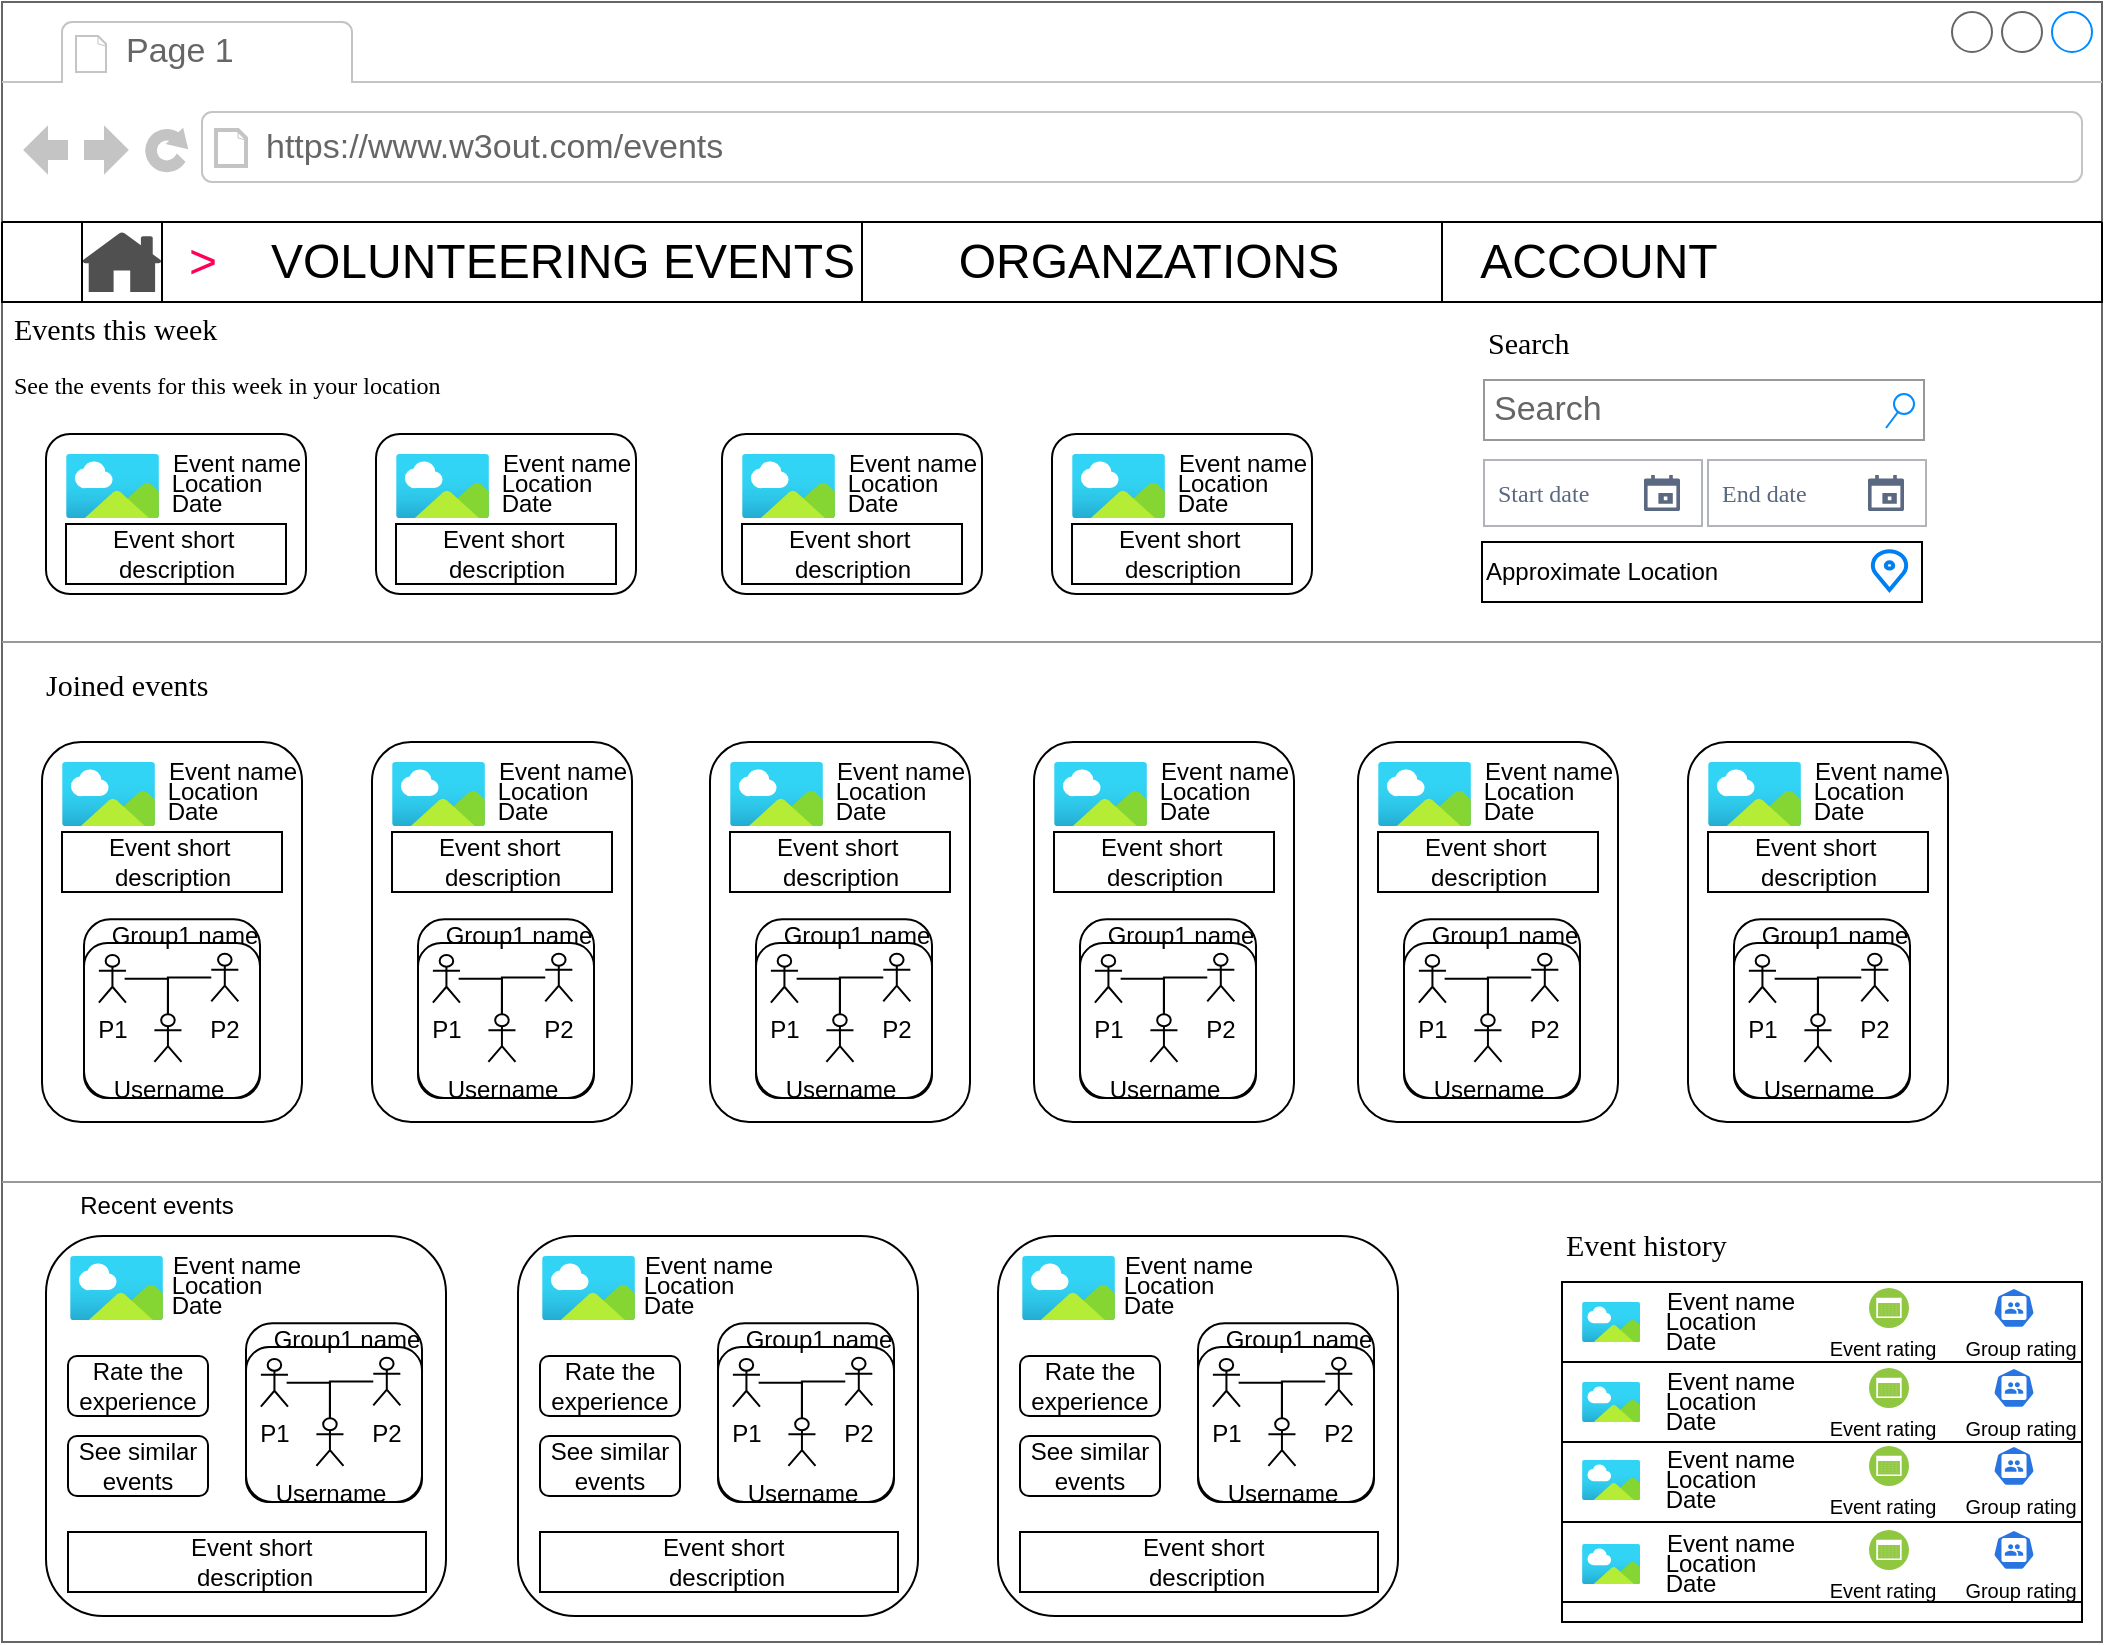 <mxfile version="21.2.3" type="github">
  <diagram name="Page-1" id="2cc2dc42-3aac-f2a9-1cec-7a8b7cbee084">
    <mxGraphModel dx="1221" dy="743" grid="1" gridSize="10" guides="1" tooltips="1" connect="1" arrows="1" fold="1" page="1" pageScale="1" pageWidth="1100" pageHeight="850" background="none" math="0" shadow="0">
      <root>
        <mxCell id="0" />
        <mxCell id="1" parent="0" />
        <mxCell id="7026571954dc6520-1" value="" style="strokeWidth=1;shadow=0;dashed=0;align=center;html=1;shape=mxgraph.mockup.containers.browserWindow;rSize=0;strokeColor=#666666;mainText=,;recursiveResize=0;rounded=0;labelBackgroundColor=none;fontFamily=Verdana;fontSize=12" parent="1" vertex="1">
          <mxGeometry x="30" y="20" width="1050" height="820" as="geometry" />
        </mxCell>
        <mxCell id="7026571954dc6520-2" value="Page 1" style="strokeWidth=1;shadow=0;dashed=0;align=center;html=1;shape=mxgraph.mockup.containers.anchor;fontSize=17;fontColor=#666666;align=left;" parent="7026571954dc6520-1" vertex="1">
          <mxGeometry x="60" y="12" width="110" height="26" as="geometry" />
        </mxCell>
        <mxCell id="7026571954dc6520-3" value="https://www.w3out.com/events" style="strokeWidth=1;shadow=0;dashed=0;align=center;html=1;shape=mxgraph.mockup.containers.anchor;rSize=0;fontSize=17;fontColor=#666666;align=left;" parent="7026571954dc6520-1" vertex="1">
          <mxGeometry x="130" y="60" width="250" height="26" as="geometry" />
        </mxCell>
        <mxCell id="7026571954dc6520-6" value="Events this week" style="text;html=1;points=[];align=left;verticalAlign=top;spacingTop=-4;fontSize=15;fontFamily=Verdana" parent="7026571954dc6520-1" vertex="1">
          <mxGeometry x="4" y="152" width="170" height="30" as="geometry" />
        </mxCell>
        <mxCell id="7026571954dc6520-7" value="See the events for this week in your location" style="text;html=1;points=[];align=left;verticalAlign=top;spacingTop=-4;fontSize=12;fontFamily=Verdana;whiteSpace=wrap;" parent="7026571954dc6520-1" vertex="1">
          <mxGeometry x="4" y="182" width="240" height="40" as="geometry" />
        </mxCell>
        <mxCell id="7026571954dc6520-12" value="Search" style="text;html=1;points=[];align=left;verticalAlign=top;spacingTop=-4;fontSize=15;fontFamily=Verdana" parent="7026571954dc6520-1" vertex="1">
          <mxGeometry x="741" y="159" width="170" height="30" as="geometry" />
        </mxCell>
        <mxCell id="7026571954dc6520-14" value="Search" style="strokeWidth=1;shadow=0;dashed=0;align=center;html=1;shape=mxgraph.mockup.forms.searchBox;strokeColor=#999999;mainText=;strokeColor2=#008cff;fontColor=#666666;fontSize=17;align=left;spacingLeft=3;rounded=0;labelBackgroundColor=none;" parent="7026571954dc6520-1" vertex="1">
          <mxGeometry x="741" y="189" width="220" height="30" as="geometry" />
        </mxCell>
        <mxCell id="7026571954dc6520-15" value="" style="verticalLabelPosition=bottom;shadow=0;dashed=0;align=center;html=1;verticalAlign=top;strokeWidth=1;shape=mxgraph.mockup.markup.line;strokeColor=#999999;rounded=0;labelBackgroundColor=none;fillColor=#ffffff;fontFamily=Verdana;fontSize=12;fontColor=#000000;" parent="7026571954dc6520-1" vertex="1">
          <mxGeometry y="310" width="1050" height="20" as="geometry" />
        </mxCell>
        <mxCell id="7026571954dc6520-16" value="Joined events" style="text;html=1;points=[];align=left;verticalAlign=top;spacingTop=-4;fontSize=15;fontFamily=Verdana" parent="7026571954dc6520-1" vertex="1">
          <mxGeometry x="20" y="330" width="170" height="30" as="geometry" />
        </mxCell>
        <mxCell id="7026571954dc6520-21" value="" style="verticalLabelPosition=bottom;shadow=0;dashed=0;align=center;html=1;verticalAlign=top;strokeWidth=1;shape=mxgraph.mockup.markup.line;strokeColor=#999999;rounded=0;labelBackgroundColor=none;fillColor=#ffffff;fontFamily=Verdana;fontSize=12;fontColor=#000000;" parent="7026571954dc6520-1" vertex="1">
          <mxGeometry y="580" width="1050" height="20" as="geometry" />
        </mxCell>
        <mxCell id="7026571954dc6520-32" value="Event history" style="text;html=1;points=[];align=left;verticalAlign=top;spacingTop=-4;fontSize=15;fontFamily=Verdana" parent="7026571954dc6520-1" vertex="1">
          <mxGeometry x="780" y="610" width="170" height="30" as="geometry" />
        </mxCell>
        <mxCell id="7026571954dc6520-33" value="&lt;div style=&quot;text-align: justify&quot;&gt;&lt;/div&gt;" style="whiteSpace=wrap;html=1;rounded=0;shadow=0;labelBackgroundColor=none;strokeWidth=1;fontFamily=Verdana;fontSize=12;align=center;verticalAlign=top;" parent="7026571954dc6520-1" vertex="1">
          <mxGeometry x="780" y="640" width="260" height="170" as="geometry" />
        </mxCell>
        <mxCell id="wlsTM-EWgnDsblmS1kuD-19" value="" style="rounded=1;whiteSpace=wrap;html=1;" parent="7026571954dc6520-1" vertex="1">
          <mxGeometry x="20" y="370" width="130" height="190" as="geometry" />
        </mxCell>
        <mxCell id="wlsTM-EWgnDsblmS1kuD-20" value="" style="aspect=fixed;html=1;points=[];align=center;image;fontSize=12;image=img/lib/azure2/general/Image.svg;" parent="7026571954dc6520-1" vertex="1">
          <mxGeometry x="30" y="380" width="46.55" height="32" as="geometry" />
        </mxCell>
        <mxCell id="wlsTM-EWgnDsblmS1kuD-21" value="Event name" style="text;html=1;align=center;verticalAlign=middle;resizable=0;points=[];autosize=1;strokeColor=none;fillColor=none;" parent="7026571954dc6520-1" vertex="1">
          <mxGeometry x="70" y="370" width="90" height="30" as="geometry" />
        </mxCell>
        <mxCell id="wlsTM-EWgnDsblmS1kuD-22" value="Location" style="text;html=1;align=center;verticalAlign=middle;resizable=0;points=[];autosize=1;strokeColor=none;fillColor=none;" parent="7026571954dc6520-1" vertex="1">
          <mxGeometry x="70" y="380" width="70" height="30" as="geometry" />
        </mxCell>
        <mxCell id="wlsTM-EWgnDsblmS1kuD-23" value="Date" style="text;html=1;align=center;verticalAlign=middle;resizable=0;points=[];autosize=1;strokeColor=none;fillColor=none;" parent="7026571954dc6520-1" vertex="1">
          <mxGeometry x="70" y="390" width="50" height="30" as="geometry" />
        </mxCell>
        <mxCell id="wlsTM-EWgnDsblmS1kuD-24" value="" style="rounded=0;whiteSpace=wrap;html=1;" parent="7026571954dc6520-1" vertex="1">
          <mxGeometry x="30" y="415" width="110" height="30" as="geometry" />
        </mxCell>
        <mxCell id="wlsTM-EWgnDsblmS1kuD-25" value="Event short&amp;nbsp;&lt;br&gt;description" style="text;html=1;align=center;verticalAlign=middle;resizable=0;points=[];autosize=1;strokeColor=none;fillColor=none;" parent="7026571954dc6520-1" vertex="1">
          <mxGeometry x="40" y="410" width="90" height="40" as="geometry" />
        </mxCell>
        <mxCell id="wlsTM-EWgnDsblmS1kuD-26" value="" style="rounded=1;whiteSpace=wrap;html=1;" parent="7026571954dc6520-1" vertex="1">
          <mxGeometry x="22" y="216" width="130" height="80" as="geometry" />
        </mxCell>
        <mxCell id="wlsTM-EWgnDsblmS1kuD-27" value="" style="aspect=fixed;html=1;points=[];align=center;image;fontSize=12;image=img/lib/azure2/general/Image.svg;" parent="7026571954dc6520-1" vertex="1">
          <mxGeometry x="32" y="226" width="46.55" height="32" as="geometry" />
        </mxCell>
        <mxCell id="wlsTM-EWgnDsblmS1kuD-28" value="Event name" style="text;html=1;align=center;verticalAlign=middle;resizable=0;points=[];autosize=1;strokeColor=none;fillColor=none;" parent="7026571954dc6520-1" vertex="1">
          <mxGeometry x="72" y="216" width="90" height="30" as="geometry" />
        </mxCell>
        <mxCell id="wlsTM-EWgnDsblmS1kuD-29" value="Location" style="text;html=1;align=center;verticalAlign=middle;resizable=0;points=[];autosize=1;strokeColor=none;fillColor=none;" parent="7026571954dc6520-1" vertex="1">
          <mxGeometry x="72" y="226" width="70" height="30" as="geometry" />
        </mxCell>
        <mxCell id="wlsTM-EWgnDsblmS1kuD-30" value="Date" style="text;html=1;align=center;verticalAlign=middle;resizable=0;points=[];autosize=1;strokeColor=none;fillColor=none;" parent="7026571954dc6520-1" vertex="1">
          <mxGeometry x="72" y="236" width="50" height="30" as="geometry" />
        </mxCell>
        <mxCell id="wlsTM-EWgnDsblmS1kuD-31" value="" style="rounded=0;whiteSpace=wrap;html=1;" parent="7026571954dc6520-1" vertex="1">
          <mxGeometry x="32" y="261" width="110" height="30" as="geometry" />
        </mxCell>
        <mxCell id="wlsTM-EWgnDsblmS1kuD-32" value="Event short&amp;nbsp;&lt;br&gt;description" style="text;html=1;align=center;verticalAlign=middle;resizable=0;points=[];autosize=1;strokeColor=none;fillColor=none;" parent="7026571954dc6520-1" vertex="1">
          <mxGeometry x="42" y="256" width="90" height="40" as="geometry" />
        </mxCell>
        <mxCell id="wlsTM-EWgnDsblmS1kuD-33" value="" style="rounded=1;whiteSpace=wrap;html=1;" parent="7026571954dc6520-1" vertex="1">
          <mxGeometry x="185" y="370" width="130" height="190" as="geometry" />
        </mxCell>
        <mxCell id="wlsTM-EWgnDsblmS1kuD-34" value="" style="aspect=fixed;html=1;points=[];align=center;image;fontSize=12;image=img/lib/azure2/general/Image.svg;" parent="7026571954dc6520-1" vertex="1">
          <mxGeometry x="195" y="380" width="46.55" height="32" as="geometry" />
        </mxCell>
        <mxCell id="wlsTM-EWgnDsblmS1kuD-35" value="Event name" style="text;html=1;align=center;verticalAlign=middle;resizable=0;points=[];autosize=1;strokeColor=none;fillColor=none;" parent="7026571954dc6520-1" vertex="1">
          <mxGeometry x="235" y="370" width="90" height="30" as="geometry" />
        </mxCell>
        <mxCell id="wlsTM-EWgnDsblmS1kuD-36" value="Location" style="text;html=1;align=center;verticalAlign=middle;resizable=0;points=[];autosize=1;strokeColor=none;fillColor=none;" parent="7026571954dc6520-1" vertex="1">
          <mxGeometry x="235" y="380" width="70" height="30" as="geometry" />
        </mxCell>
        <mxCell id="wlsTM-EWgnDsblmS1kuD-37" value="Date" style="text;html=1;align=center;verticalAlign=middle;resizable=0;points=[];autosize=1;strokeColor=none;fillColor=none;" parent="7026571954dc6520-1" vertex="1">
          <mxGeometry x="235" y="390" width="50" height="30" as="geometry" />
        </mxCell>
        <mxCell id="wlsTM-EWgnDsblmS1kuD-38" value="" style="rounded=0;whiteSpace=wrap;html=1;" parent="7026571954dc6520-1" vertex="1">
          <mxGeometry x="195" y="415" width="110" height="30" as="geometry" />
        </mxCell>
        <mxCell id="wlsTM-EWgnDsblmS1kuD-39" value="Event short&amp;nbsp;&lt;br&gt;description" style="text;html=1;align=center;verticalAlign=middle;resizable=0;points=[];autosize=1;strokeColor=none;fillColor=none;" parent="7026571954dc6520-1" vertex="1">
          <mxGeometry x="205" y="410" width="90" height="40" as="geometry" />
        </mxCell>
        <mxCell id="wlsTM-EWgnDsblmS1kuD-40" value="" style="rounded=1;whiteSpace=wrap;html=1;" parent="7026571954dc6520-1" vertex="1">
          <mxGeometry x="187" y="216" width="130" height="80" as="geometry" />
        </mxCell>
        <mxCell id="wlsTM-EWgnDsblmS1kuD-41" value="" style="aspect=fixed;html=1;points=[];align=center;image;fontSize=12;image=img/lib/azure2/general/Image.svg;" parent="7026571954dc6520-1" vertex="1">
          <mxGeometry x="197" y="226" width="46.55" height="32" as="geometry" />
        </mxCell>
        <mxCell id="wlsTM-EWgnDsblmS1kuD-42" value="Event name" style="text;html=1;align=center;verticalAlign=middle;resizable=0;points=[];autosize=1;strokeColor=none;fillColor=none;" parent="7026571954dc6520-1" vertex="1">
          <mxGeometry x="237" y="216" width="90" height="30" as="geometry" />
        </mxCell>
        <mxCell id="wlsTM-EWgnDsblmS1kuD-43" value="Location" style="text;html=1;align=center;verticalAlign=middle;resizable=0;points=[];autosize=1;strokeColor=none;fillColor=none;" parent="7026571954dc6520-1" vertex="1">
          <mxGeometry x="237" y="226" width="70" height="30" as="geometry" />
        </mxCell>
        <mxCell id="wlsTM-EWgnDsblmS1kuD-44" value="Date" style="text;html=1;align=center;verticalAlign=middle;resizable=0;points=[];autosize=1;strokeColor=none;fillColor=none;" parent="7026571954dc6520-1" vertex="1">
          <mxGeometry x="237" y="236" width="50" height="30" as="geometry" />
        </mxCell>
        <mxCell id="wlsTM-EWgnDsblmS1kuD-45" value="" style="rounded=0;whiteSpace=wrap;html=1;" parent="7026571954dc6520-1" vertex="1">
          <mxGeometry x="197" y="261" width="110" height="30" as="geometry" />
        </mxCell>
        <mxCell id="wlsTM-EWgnDsblmS1kuD-46" value="Event short&amp;nbsp;&lt;br&gt;description" style="text;html=1;align=center;verticalAlign=middle;resizable=0;points=[];autosize=1;strokeColor=none;fillColor=none;" parent="7026571954dc6520-1" vertex="1">
          <mxGeometry x="207" y="256" width="90" height="40" as="geometry" />
        </mxCell>
        <mxCell id="wlsTM-EWgnDsblmS1kuD-54" value="" style="rounded=1;whiteSpace=wrap;html=1;" parent="7026571954dc6520-1" vertex="1">
          <mxGeometry x="360" y="216" width="130" height="80" as="geometry" />
        </mxCell>
        <mxCell id="wlsTM-EWgnDsblmS1kuD-55" value="" style="aspect=fixed;html=1;points=[];align=center;image;fontSize=12;image=img/lib/azure2/general/Image.svg;" parent="7026571954dc6520-1" vertex="1">
          <mxGeometry x="370" y="226" width="46.55" height="32" as="geometry" />
        </mxCell>
        <mxCell id="wlsTM-EWgnDsblmS1kuD-56" value="Event name" style="text;html=1;align=center;verticalAlign=middle;resizable=0;points=[];autosize=1;strokeColor=none;fillColor=none;" parent="7026571954dc6520-1" vertex="1">
          <mxGeometry x="410" y="216" width="90" height="30" as="geometry" />
        </mxCell>
        <mxCell id="wlsTM-EWgnDsblmS1kuD-57" value="Location" style="text;html=1;align=center;verticalAlign=middle;resizable=0;points=[];autosize=1;strokeColor=none;fillColor=none;" parent="7026571954dc6520-1" vertex="1">
          <mxGeometry x="410" y="226" width="70" height="30" as="geometry" />
        </mxCell>
        <mxCell id="wlsTM-EWgnDsblmS1kuD-58" value="Date" style="text;html=1;align=center;verticalAlign=middle;resizable=0;points=[];autosize=1;strokeColor=none;fillColor=none;" parent="7026571954dc6520-1" vertex="1">
          <mxGeometry x="410" y="236" width="50" height="30" as="geometry" />
        </mxCell>
        <mxCell id="wlsTM-EWgnDsblmS1kuD-59" value="" style="rounded=0;whiteSpace=wrap;html=1;" parent="7026571954dc6520-1" vertex="1">
          <mxGeometry x="370" y="261" width="110" height="30" as="geometry" />
        </mxCell>
        <mxCell id="wlsTM-EWgnDsblmS1kuD-60" value="Event short&amp;nbsp;&lt;br&gt;description" style="text;html=1;align=center;verticalAlign=middle;resizable=0;points=[];autosize=1;strokeColor=none;fillColor=none;" parent="7026571954dc6520-1" vertex="1">
          <mxGeometry x="380" y="256" width="90" height="40" as="geometry" />
        </mxCell>
        <mxCell id="wlsTM-EWgnDsblmS1kuD-68" value="" style="rounded=1;whiteSpace=wrap;html=1;" parent="7026571954dc6520-1" vertex="1">
          <mxGeometry x="525" y="216" width="130" height="80" as="geometry" />
        </mxCell>
        <mxCell id="wlsTM-EWgnDsblmS1kuD-69" value="" style="aspect=fixed;html=1;points=[];align=center;image;fontSize=12;image=img/lib/azure2/general/Image.svg;" parent="7026571954dc6520-1" vertex="1">
          <mxGeometry x="535" y="226" width="46.55" height="32" as="geometry" />
        </mxCell>
        <mxCell id="wlsTM-EWgnDsblmS1kuD-70" value="Event name" style="text;html=1;align=center;verticalAlign=middle;resizable=0;points=[];autosize=1;strokeColor=none;fillColor=none;" parent="7026571954dc6520-1" vertex="1">
          <mxGeometry x="575" y="216" width="90" height="30" as="geometry" />
        </mxCell>
        <mxCell id="wlsTM-EWgnDsblmS1kuD-71" value="Location" style="text;html=1;align=center;verticalAlign=middle;resizable=0;points=[];autosize=1;strokeColor=none;fillColor=none;" parent="7026571954dc6520-1" vertex="1">
          <mxGeometry x="575" y="226" width="70" height="30" as="geometry" />
        </mxCell>
        <mxCell id="wlsTM-EWgnDsblmS1kuD-72" value="Date" style="text;html=1;align=center;verticalAlign=middle;resizable=0;points=[];autosize=1;strokeColor=none;fillColor=none;" parent="7026571954dc6520-1" vertex="1">
          <mxGeometry x="575" y="236" width="50" height="30" as="geometry" />
        </mxCell>
        <mxCell id="wlsTM-EWgnDsblmS1kuD-73" value="" style="rounded=0;whiteSpace=wrap;html=1;" parent="7026571954dc6520-1" vertex="1">
          <mxGeometry x="535" y="261" width="110" height="30" as="geometry" />
        </mxCell>
        <mxCell id="wlsTM-EWgnDsblmS1kuD-74" value="Event short&amp;nbsp;&lt;br&gt;description" style="text;html=1;align=center;verticalAlign=middle;resizable=0;points=[];autosize=1;strokeColor=none;fillColor=none;" parent="7026571954dc6520-1" vertex="1">
          <mxGeometry x="545" y="256" width="90" height="40" as="geometry" />
        </mxCell>
        <mxCell id="PswUvU7GoWv7nSjoJi2_-19" value="" style="rounded=1;whiteSpace=wrap;html=1;" parent="7026571954dc6520-1" vertex="1">
          <mxGeometry x="22" y="617" width="200" height="190" as="geometry" />
        </mxCell>
        <mxCell id="PswUvU7GoWv7nSjoJi2_-20" value="" style="aspect=fixed;html=1;points=[];align=center;image;fontSize=12;image=img/lib/azure2/general/Image.svg;" parent="7026571954dc6520-1" vertex="1">
          <mxGeometry x="34" y="627" width="46.55" height="32" as="geometry" />
        </mxCell>
        <mxCell id="PswUvU7GoWv7nSjoJi2_-21" value="Event name" style="text;html=1;align=center;verticalAlign=middle;resizable=0;points=[];autosize=1;strokeColor=none;fillColor=none;" parent="7026571954dc6520-1" vertex="1">
          <mxGeometry x="72" y="617" width="90" height="30" as="geometry" />
        </mxCell>
        <mxCell id="PswUvU7GoWv7nSjoJi2_-22" value="Location" style="text;html=1;align=center;verticalAlign=middle;resizable=0;points=[];autosize=1;strokeColor=none;fillColor=none;" parent="7026571954dc6520-1" vertex="1">
          <mxGeometry x="72" y="627" width="70" height="30" as="geometry" />
        </mxCell>
        <mxCell id="PswUvU7GoWv7nSjoJi2_-23" value="Date" style="text;html=1;align=center;verticalAlign=middle;resizable=0;points=[];autosize=1;strokeColor=none;fillColor=none;" parent="7026571954dc6520-1" vertex="1">
          <mxGeometry x="72" y="637" width="50" height="30" as="geometry" />
        </mxCell>
        <mxCell id="PswUvU7GoWv7nSjoJi2_-24" value="" style="rounded=0;whiteSpace=wrap;html=1;" parent="7026571954dc6520-1" vertex="1">
          <mxGeometry x="33" y="765" width="179" height="30" as="geometry" />
        </mxCell>
        <mxCell id="PswUvU7GoWv7nSjoJi2_-25" value="Event short&amp;nbsp;&lt;br&gt;description" style="text;html=1;align=center;verticalAlign=middle;resizable=0;points=[];autosize=1;strokeColor=none;fillColor=none;" parent="7026571954dc6520-1" vertex="1">
          <mxGeometry x="81" y="760" width="90" height="40" as="geometry" />
        </mxCell>
        <mxCell id="PswUvU7GoWv7nSjoJi2_-26" value="" style="group" parent="7026571954dc6520-1" vertex="1" connectable="0">
          <mxGeometry x="122" y="660" width="88" height="90" as="geometry" />
        </mxCell>
        <mxCell id="PswUvU7GoWv7nSjoJi2_-27" value="" style="rounded=1;whiteSpace=wrap;html=1;" parent="PswUvU7GoWv7nSjoJi2_-26" vertex="1">
          <mxGeometry y="12.517" width="88" height="77.483" as="geometry" />
        </mxCell>
        <mxCell id="PswUvU7GoWv7nSjoJi2_-28" value="P1" style="shape=umlActor;verticalLabelPosition=bottom;verticalAlign=top;html=1;outlineConnect=0;" parent="PswUvU7GoWv7nSjoJi2_-26" vertex="1">
          <mxGeometry x="7.446" y="18.477" width="13.538" height="23.841" as="geometry" />
        </mxCell>
        <mxCell id="PswUvU7GoWv7nSjoJi2_-29" value="P2" style="shape=umlActor;verticalLabelPosition=bottom;verticalAlign=top;html=1;outlineConnect=0;" parent="PswUvU7GoWv7nSjoJi2_-26" vertex="1">
          <mxGeometry x="63.631" y="17.881" width="13.538" height="23.841" as="geometry" />
        </mxCell>
        <mxCell id="PswUvU7GoWv7nSjoJi2_-30" style="edgeStyle=orthogonalEdgeStyle;rounded=0;orthogonalLoop=1;jettySize=auto;html=1;exitX=0.5;exitY=0;exitDx=0;exitDy=0;exitPerimeter=0;endArrow=none;endFill=0;" parent="PswUvU7GoWv7nSjoJi2_-26" source="PswUvU7GoWv7nSjoJi2_-31" edge="1">
          <mxGeometry relative="1" as="geometry">
            <mxPoint x="20.308" y="30.397" as="targetPoint" />
            <Array as="points">
              <mxPoint x="41.969" y="30.397" />
            </Array>
          </mxGeometry>
        </mxCell>
        <mxCell id="PswUvU7GoWv7nSjoJi2_-31" value="Username" style="shape=umlActor;verticalLabelPosition=bottom;verticalAlign=top;html=1;outlineConnect=0;" parent="PswUvU7GoWv7nSjoJi2_-26" vertex="1">
          <mxGeometry x="35.2" y="48.137" width="13.538" height="23.841" as="geometry" />
        </mxCell>
        <mxCell id="PswUvU7GoWv7nSjoJi2_-32" value="" style="edgeStyle=orthogonalEdgeStyle;rounded=0;orthogonalLoop=1;jettySize=auto;html=1;endArrow=none;endFill=0;" parent="PswUvU7GoWv7nSjoJi2_-26" source="PswUvU7GoWv7nSjoJi2_-29" target="PswUvU7GoWv7nSjoJi2_-31" edge="1">
          <mxGeometry relative="1" as="geometry">
            <Array as="points">
              <mxPoint x="41.969" y="30.397" />
            </Array>
          </mxGeometry>
        </mxCell>
        <mxCell id="PswUvU7GoWv7nSjoJi2_-33" value="" style="rounded=1;whiteSpace=wrap;html=1;fillColor=none;" parent="PswUvU7GoWv7nSjoJi2_-26" vertex="1">
          <mxGeometry y="0.596" width="88" height="89.404" as="geometry" />
        </mxCell>
        <mxCell id="PswUvU7GoWv7nSjoJi2_-34" value="Group1 name" style="text;html=1;align=center;verticalAlign=middle;resizable=0;points=[];autosize=1;strokeColor=none;fillColor=none;" parent="PswUvU7GoWv7nSjoJi2_-26" vertex="1">
          <mxGeometry x="-0.203" y="-5.727" width="100" height="30" as="geometry" />
        </mxCell>
        <mxCell id="PswUvU7GoWv7nSjoJi2_-35" value="Rate the experience" style="rounded=1;whiteSpace=wrap;html=1;" parent="7026571954dc6520-1" vertex="1">
          <mxGeometry x="33" y="677" width="70" height="30" as="geometry" />
        </mxCell>
        <mxCell id="PswUvU7GoWv7nSjoJi2_-36" value="See similar events" style="rounded=1;whiteSpace=wrap;html=1;" parent="7026571954dc6520-1" vertex="1">
          <mxGeometry x="33" y="717" width="70" height="30" as="geometry" />
        </mxCell>
        <mxCell id="PswUvU7GoWv7nSjoJi2_-37" value="Recent events" style="text;html=1;align=center;verticalAlign=middle;resizable=0;points=[];autosize=1;strokeColor=none;fillColor=none;" parent="7026571954dc6520-1" vertex="1">
          <mxGeometry x="27" y="587" width="100" height="30" as="geometry" />
        </mxCell>
        <mxCell id="PswUvU7GoWv7nSjoJi2_-38" value="" style="rounded=1;whiteSpace=wrap;html=1;" parent="7026571954dc6520-1" vertex="1">
          <mxGeometry x="258" y="617" width="200" height="190" as="geometry" />
        </mxCell>
        <mxCell id="PswUvU7GoWv7nSjoJi2_-39" value="" style="aspect=fixed;html=1;points=[];align=center;image;fontSize=12;image=img/lib/azure2/general/Image.svg;" parent="7026571954dc6520-1" vertex="1">
          <mxGeometry x="270" y="627" width="46.55" height="32" as="geometry" />
        </mxCell>
        <mxCell id="PswUvU7GoWv7nSjoJi2_-40" value="Event name" style="text;html=1;align=center;verticalAlign=middle;resizable=0;points=[];autosize=1;strokeColor=none;fillColor=none;" parent="7026571954dc6520-1" vertex="1">
          <mxGeometry x="308" y="617" width="90" height="30" as="geometry" />
        </mxCell>
        <mxCell id="PswUvU7GoWv7nSjoJi2_-41" value="Location" style="text;html=1;align=center;verticalAlign=middle;resizable=0;points=[];autosize=1;strokeColor=none;fillColor=none;" parent="7026571954dc6520-1" vertex="1">
          <mxGeometry x="308" y="627" width="70" height="30" as="geometry" />
        </mxCell>
        <mxCell id="PswUvU7GoWv7nSjoJi2_-42" value="Date" style="text;html=1;align=center;verticalAlign=middle;resizable=0;points=[];autosize=1;strokeColor=none;fillColor=none;" parent="7026571954dc6520-1" vertex="1">
          <mxGeometry x="308" y="637" width="50" height="30" as="geometry" />
        </mxCell>
        <mxCell id="PswUvU7GoWv7nSjoJi2_-43" value="" style="rounded=0;whiteSpace=wrap;html=1;" parent="7026571954dc6520-1" vertex="1">
          <mxGeometry x="269" y="765" width="179" height="30" as="geometry" />
        </mxCell>
        <mxCell id="PswUvU7GoWv7nSjoJi2_-44" value="Event short&amp;nbsp;&lt;br&gt;description" style="text;html=1;align=center;verticalAlign=middle;resizable=0;points=[];autosize=1;strokeColor=none;fillColor=none;" parent="7026571954dc6520-1" vertex="1">
          <mxGeometry x="317" y="760" width="90" height="40" as="geometry" />
        </mxCell>
        <mxCell id="PswUvU7GoWv7nSjoJi2_-45" value="" style="group" parent="7026571954dc6520-1" vertex="1" connectable="0">
          <mxGeometry x="358" y="660" width="88" height="90" as="geometry" />
        </mxCell>
        <mxCell id="PswUvU7GoWv7nSjoJi2_-46" value="" style="rounded=1;whiteSpace=wrap;html=1;" parent="PswUvU7GoWv7nSjoJi2_-45" vertex="1">
          <mxGeometry y="12.517" width="88" height="77.483" as="geometry" />
        </mxCell>
        <mxCell id="PswUvU7GoWv7nSjoJi2_-47" value="P1" style="shape=umlActor;verticalLabelPosition=bottom;verticalAlign=top;html=1;outlineConnect=0;" parent="PswUvU7GoWv7nSjoJi2_-45" vertex="1">
          <mxGeometry x="7.446" y="18.477" width="13.538" height="23.841" as="geometry" />
        </mxCell>
        <mxCell id="PswUvU7GoWv7nSjoJi2_-48" value="P2" style="shape=umlActor;verticalLabelPosition=bottom;verticalAlign=top;html=1;outlineConnect=0;" parent="PswUvU7GoWv7nSjoJi2_-45" vertex="1">
          <mxGeometry x="63.631" y="17.881" width="13.538" height="23.841" as="geometry" />
        </mxCell>
        <mxCell id="PswUvU7GoWv7nSjoJi2_-49" style="edgeStyle=orthogonalEdgeStyle;rounded=0;orthogonalLoop=1;jettySize=auto;html=1;exitX=0.5;exitY=0;exitDx=0;exitDy=0;exitPerimeter=0;endArrow=none;endFill=0;" parent="PswUvU7GoWv7nSjoJi2_-45" source="PswUvU7GoWv7nSjoJi2_-50" edge="1">
          <mxGeometry relative="1" as="geometry">
            <mxPoint x="20.308" y="30.397" as="targetPoint" />
            <Array as="points">
              <mxPoint x="41.969" y="30.397" />
            </Array>
          </mxGeometry>
        </mxCell>
        <mxCell id="PswUvU7GoWv7nSjoJi2_-50" value="Username" style="shape=umlActor;verticalLabelPosition=bottom;verticalAlign=top;html=1;outlineConnect=0;" parent="PswUvU7GoWv7nSjoJi2_-45" vertex="1">
          <mxGeometry x="35.2" y="48.137" width="13.538" height="23.841" as="geometry" />
        </mxCell>
        <mxCell id="PswUvU7GoWv7nSjoJi2_-51" value="" style="edgeStyle=orthogonalEdgeStyle;rounded=0;orthogonalLoop=1;jettySize=auto;html=1;endArrow=none;endFill=0;" parent="PswUvU7GoWv7nSjoJi2_-45" source="PswUvU7GoWv7nSjoJi2_-48" target="PswUvU7GoWv7nSjoJi2_-50" edge="1">
          <mxGeometry relative="1" as="geometry">
            <Array as="points">
              <mxPoint x="41.969" y="30.397" />
            </Array>
          </mxGeometry>
        </mxCell>
        <mxCell id="PswUvU7GoWv7nSjoJi2_-52" value="" style="rounded=1;whiteSpace=wrap;html=1;fillColor=none;" parent="PswUvU7GoWv7nSjoJi2_-45" vertex="1">
          <mxGeometry y="0.596" width="88" height="89.404" as="geometry" />
        </mxCell>
        <mxCell id="PswUvU7GoWv7nSjoJi2_-53" value="Group1 name" style="text;html=1;align=center;verticalAlign=middle;resizable=0;points=[];autosize=1;strokeColor=none;fillColor=none;" parent="PswUvU7GoWv7nSjoJi2_-45" vertex="1">
          <mxGeometry x="-0.203" y="-5.727" width="100" height="30" as="geometry" />
        </mxCell>
        <mxCell id="PswUvU7GoWv7nSjoJi2_-54" value="Rate the experience" style="rounded=1;whiteSpace=wrap;html=1;" parent="7026571954dc6520-1" vertex="1">
          <mxGeometry x="269" y="677" width="70" height="30" as="geometry" />
        </mxCell>
        <mxCell id="PswUvU7GoWv7nSjoJi2_-55" value="See similar events" style="rounded=1;whiteSpace=wrap;html=1;" parent="7026571954dc6520-1" vertex="1">
          <mxGeometry x="269" y="717" width="70" height="30" as="geometry" />
        </mxCell>
        <mxCell id="PswUvU7GoWv7nSjoJi2_-56" value="" style="rounded=1;whiteSpace=wrap;html=1;" parent="7026571954dc6520-1" vertex="1">
          <mxGeometry x="498" y="617" width="200" height="190" as="geometry" />
        </mxCell>
        <mxCell id="PswUvU7GoWv7nSjoJi2_-57" value="" style="aspect=fixed;html=1;points=[];align=center;image;fontSize=12;image=img/lib/azure2/general/Image.svg;" parent="7026571954dc6520-1" vertex="1">
          <mxGeometry x="510" y="627" width="46.55" height="32" as="geometry" />
        </mxCell>
        <mxCell id="PswUvU7GoWv7nSjoJi2_-58" value="Event name" style="text;html=1;align=center;verticalAlign=middle;resizable=0;points=[];autosize=1;strokeColor=none;fillColor=none;" parent="7026571954dc6520-1" vertex="1">
          <mxGeometry x="548" y="617" width="90" height="30" as="geometry" />
        </mxCell>
        <mxCell id="PswUvU7GoWv7nSjoJi2_-59" value="Location" style="text;html=1;align=center;verticalAlign=middle;resizable=0;points=[];autosize=1;strokeColor=none;fillColor=none;" parent="7026571954dc6520-1" vertex="1">
          <mxGeometry x="548" y="627" width="70" height="30" as="geometry" />
        </mxCell>
        <mxCell id="PswUvU7GoWv7nSjoJi2_-60" value="Date" style="text;html=1;align=center;verticalAlign=middle;resizable=0;points=[];autosize=1;strokeColor=none;fillColor=none;" parent="7026571954dc6520-1" vertex="1">
          <mxGeometry x="548" y="637" width="50" height="30" as="geometry" />
        </mxCell>
        <mxCell id="PswUvU7GoWv7nSjoJi2_-61" value="" style="rounded=0;whiteSpace=wrap;html=1;" parent="7026571954dc6520-1" vertex="1">
          <mxGeometry x="509" y="765" width="179" height="30" as="geometry" />
        </mxCell>
        <mxCell id="PswUvU7GoWv7nSjoJi2_-62" value="Event short&amp;nbsp;&lt;br&gt;description" style="text;html=1;align=center;verticalAlign=middle;resizable=0;points=[];autosize=1;strokeColor=none;fillColor=none;" parent="7026571954dc6520-1" vertex="1">
          <mxGeometry x="557" y="760" width="90" height="40" as="geometry" />
        </mxCell>
        <mxCell id="PswUvU7GoWv7nSjoJi2_-63" value="" style="group" parent="7026571954dc6520-1" vertex="1" connectable="0">
          <mxGeometry x="598" y="660" width="88" height="90" as="geometry" />
        </mxCell>
        <mxCell id="PswUvU7GoWv7nSjoJi2_-64" value="" style="rounded=1;whiteSpace=wrap;html=1;" parent="PswUvU7GoWv7nSjoJi2_-63" vertex="1">
          <mxGeometry y="12.517" width="88" height="77.483" as="geometry" />
        </mxCell>
        <mxCell id="PswUvU7GoWv7nSjoJi2_-65" value="P1" style="shape=umlActor;verticalLabelPosition=bottom;verticalAlign=top;html=1;outlineConnect=0;" parent="PswUvU7GoWv7nSjoJi2_-63" vertex="1">
          <mxGeometry x="7.446" y="18.477" width="13.538" height="23.841" as="geometry" />
        </mxCell>
        <mxCell id="PswUvU7GoWv7nSjoJi2_-66" value="P2" style="shape=umlActor;verticalLabelPosition=bottom;verticalAlign=top;html=1;outlineConnect=0;" parent="PswUvU7GoWv7nSjoJi2_-63" vertex="1">
          <mxGeometry x="63.631" y="17.881" width="13.538" height="23.841" as="geometry" />
        </mxCell>
        <mxCell id="PswUvU7GoWv7nSjoJi2_-67" style="edgeStyle=orthogonalEdgeStyle;rounded=0;orthogonalLoop=1;jettySize=auto;html=1;exitX=0.5;exitY=0;exitDx=0;exitDy=0;exitPerimeter=0;endArrow=none;endFill=0;" parent="PswUvU7GoWv7nSjoJi2_-63" source="PswUvU7GoWv7nSjoJi2_-68" edge="1">
          <mxGeometry relative="1" as="geometry">
            <mxPoint x="20.308" y="30.397" as="targetPoint" />
            <Array as="points">
              <mxPoint x="41.969" y="30.397" />
            </Array>
          </mxGeometry>
        </mxCell>
        <mxCell id="PswUvU7GoWv7nSjoJi2_-68" value="Username" style="shape=umlActor;verticalLabelPosition=bottom;verticalAlign=top;html=1;outlineConnect=0;" parent="PswUvU7GoWv7nSjoJi2_-63" vertex="1">
          <mxGeometry x="35.2" y="48.137" width="13.538" height="23.841" as="geometry" />
        </mxCell>
        <mxCell id="PswUvU7GoWv7nSjoJi2_-69" value="" style="edgeStyle=orthogonalEdgeStyle;rounded=0;orthogonalLoop=1;jettySize=auto;html=1;endArrow=none;endFill=0;" parent="PswUvU7GoWv7nSjoJi2_-63" source="PswUvU7GoWv7nSjoJi2_-66" target="PswUvU7GoWv7nSjoJi2_-68" edge="1">
          <mxGeometry relative="1" as="geometry">
            <Array as="points">
              <mxPoint x="41.969" y="30.397" />
            </Array>
          </mxGeometry>
        </mxCell>
        <mxCell id="PswUvU7GoWv7nSjoJi2_-70" value="" style="rounded=1;whiteSpace=wrap;html=1;fillColor=none;" parent="PswUvU7GoWv7nSjoJi2_-63" vertex="1">
          <mxGeometry y="0.596" width="88" height="89.404" as="geometry" />
        </mxCell>
        <mxCell id="PswUvU7GoWv7nSjoJi2_-71" value="Group1 name" style="text;html=1;align=center;verticalAlign=middle;resizable=0;points=[];autosize=1;strokeColor=none;fillColor=none;" parent="PswUvU7GoWv7nSjoJi2_-63" vertex="1">
          <mxGeometry x="-0.203" y="-5.727" width="100" height="30" as="geometry" />
        </mxCell>
        <mxCell id="PswUvU7GoWv7nSjoJi2_-72" value="Rate the experience" style="rounded=1;whiteSpace=wrap;html=1;" parent="7026571954dc6520-1" vertex="1">
          <mxGeometry x="509" y="677" width="70" height="30" as="geometry" />
        </mxCell>
        <mxCell id="PswUvU7GoWv7nSjoJi2_-73" value="See similar events" style="rounded=1;whiteSpace=wrap;html=1;" parent="7026571954dc6520-1" vertex="1">
          <mxGeometry x="509" y="717" width="70" height="30" as="geometry" />
        </mxCell>
        <mxCell id="SwkVHxH7qf517YYLQ6Va-10" value="" style="group" parent="7026571954dc6520-1" connectable="0" vertex="1">
          <mxGeometry x="208" y="458" width="88" height="90" as="geometry" />
        </mxCell>
        <mxCell id="SwkVHxH7qf517YYLQ6Va-11" value="" style="rounded=1;whiteSpace=wrap;html=1;" parent="SwkVHxH7qf517YYLQ6Va-10" vertex="1">
          <mxGeometry y="12.517" width="88" height="77.483" as="geometry" />
        </mxCell>
        <mxCell id="SwkVHxH7qf517YYLQ6Va-12" value="P1" style="shape=umlActor;verticalLabelPosition=bottom;verticalAlign=top;html=1;outlineConnect=0;" parent="SwkVHxH7qf517YYLQ6Va-10" vertex="1">
          <mxGeometry x="7.446" y="18.477" width="13.538" height="23.841" as="geometry" />
        </mxCell>
        <mxCell id="SwkVHxH7qf517YYLQ6Va-13" value="P2" style="shape=umlActor;verticalLabelPosition=bottom;verticalAlign=top;html=1;outlineConnect=0;" parent="SwkVHxH7qf517YYLQ6Va-10" vertex="1">
          <mxGeometry x="63.631" y="17.881" width="13.538" height="23.841" as="geometry" />
        </mxCell>
        <mxCell id="SwkVHxH7qf517YYLQ6Va-14" style="edgeStyle=orthogonalEdgeStyle;rounded=0;orthogonalLoop=1;jettySize=auto;html=1;exitX=0.5;exitY=0;exitDx=0;exitDy=0;exitPerimeter=0;endArrow=none;endFill=0;" parent="SwkVHxH7qf517YYLQ6Va-10" source="SwkVHxH7qf517YYLQ6Va-15" edge="1">
          <mxGeometry relative="1" as="geometry">
            <mxPoint x="20.308" y="30.397" as="targetPoint" />
            <Array as="points">
              <mxPoint x="41.969" y="30.397" />
            </Array>
          </mxGeometry>
        </mxCell>
        <mxCell id="SwkVHxH7qf517YYLQ6Va-15" value="Username" style="shape=umlActor;verticalLabelPosition=bottom;verticalAlign=top;html=1;outlineConnect=0;" parent="SwkVHxH7qf517YYLQ6Va-10" vertex="1">
          <mxGeometry x="35.2" y="48.137" width="13.538" height="23.841" as="geometry" />
        </mxCell>
        <mxCell id="SwkVHxH7qf517YYLQ6Va-16" value="" style="edgeStyle=orthogonalEdgeStyle;rounded=0;orthogonalLoop=1;jettySize=auto;html=1;endArrow=none;endFill=0;" parent="SwkVHxH7qf517YYLQ6Va-10" source="SwkVHxH7qf517YYLQ6Va-13" target="SwkVHxH7qf517YYLQ6Va-15" edge="1">
          <mxGeometry relative="1" as="geometry">
            <Array as="points">
              <mxPoint x="41.969" y="30.397" />
            </Array>
          </mxGeometry>
        </mxCell>
        <mxCell id="SwkVHxH7qf517YYLQ6Va-17" value="" style="rounded=1;whiteSpace=wrap;html=1;fillColor=none;" parent="SwkVHxH7qf517YYLQ6Va-10" vertex="1">
          <mxGeometry y="0.596" width="88" height="89.404" as="geometry" />
        </mxCell>
        <mxCell id="SwkVHxH7qf517YYLQ6Va-18" value="Group1 name" style="text;html=1;align=center;verticalAlign=middle;resizable=0;points=[];autosize=1;strokeColor=none;fillColor=none;" parent="SwkVHxH7qf517YYLQ6Va-10" vertex="1">
          <mxGeometry x="-0.203" y="-5.727" width="100" height="30" as="geometry" />
        </mxCell>
        <mxCell id="wlsTM-EWgnDsblmS1kuD-110" value="" style="rounded=0;whiteSpace=wrap;html=1;" parent="1" vertex="1">
          <mxGeometry x="810" y="660" width="260" height="40" as="geometry" />
        </mxCell>
        <mxCell id="wlsTM-EWgnDsblmS1kuD-111" value="" style="rounded=0;whiteSpace=wrap;html=1;" parent="1" vertex="1">
          <mxGeometry x="810" y="700" width="260" height="40" as="geometry" />
        </mxCell>
        <mxCell id="wlsTM-EWgnDsblmS1kuD-112" value="" style="rounded=0;whiteSpace=wrap;html=1;" parent="1" vertex="1">
          <mxGeometry x="810" y="740" width="260" height="40" as="geometry" />
        </mxCell>
        <mxCell id="wlsTM-EWgnDsblmS1kuD-113" value="" style="rounded=0;whiteSpace=wrap;html=1;" parent="1" vertex="1">
          <mxGeometry x="810" y="780" width="260" height="40" as="geometry" />
        </mxCell>
        <mxCell id="wlsTM-EWgnDsblmS1kuD-114" value="" style="aspect=fixed;html=1;points=[];align=center;image;fontSize=12;image=img/lib/azure2/general/Image.svg;" parent="1" vertex="1">
          <mxGeometry x="820" y="670" width="29.09" height="20" as="geometry" />
        </mxCell>
        <mxCell id="wlsTM-EWgnDsblmS1kuD-115" value="Event name" style="text;html=1;align=center;verticalAlign=middle;resizable=0;points=[];autosize=1;strokeColor=none;fillColor=none;" parent="1" vertex="1">
          <mxGeometry x="849.09" y="655" width="90" height="30" as="geometry" />
        </mxCell>
        <mxCell id="wlsTM-EWgnDsblmS1kuD-116" value="Location" style="text;html=1;align=center;verticalAlign=middle;resizable=0;points=[];autosize=1;strokeColor=none;fillColor=none;" parent="1" vertex="1">
          <mxGeometry x="849.09" y="665" width="70" height="30" as="geometry" />
        </mxCell>
        <mxCell id="wlsTM-EWgnDsblmS1kuD-117" value="Date" style="text;html=1;align=center;verticalAlign=middle;resizable=0;points=[];autosize=1;strokeColor=none;fillColor=none;" parent="1" vertex="1">
          <mxGeometry x="849.09" y="675" width="50" height="30" as="geometry" />
        </mxCell>
        <mxCell id="wlsTM-EWgnDsblmS1kuD-118" value="" style="shape=image;html=1;verticalAlign=top;verticalLabelPosition=bottom;labelBackgroundColor=#ffffff;imageAspect=0;aspect=fixed;image=https://cdn3.iconfinder.com/data/icons/survey-color/512/Survey_rating_rate-48-128.png" parent="1" vertex="1">
          <mxGeometry x="956" y="660" width="35" height="35" as="geometry" />
        </mxCell>
        <mxCell id="wlsTM-EWgnDsblmS1kuD-119" value="" style="shape=image;html=1;verticalAlign=top;verticalLabelPosition=bottom;labelBackgroundColor=#ffffff;imageAspect=0;aspect=fixed;image=https://cdn3.iconfinder.com/data/icons/survey-color/512/Survey_rating_rate-48-128.png" parent="1" vertex="1">
          <mxGeometry x="1020" y="660" width="35" height="35" as="geometry" />
        </mxCell>
        <mxCell id="wlsTM-EWgnDsblmS1kuD-120" value="Event rating" style="text;html=1;align=center;verticalAlign=middle;resizable=0;points=[];autosize=1;strokeColor=none;fillColor=none;fontSize=10;" parent="1" vertex="1">
          <mxGeometry x="930.09" y="678" width="80" height="30" as="geometry" />
        </mxCell>
        <mxCell id="wlsTM-EWgnDsblmS1kuD-121" value="Group rating" style="text;html=1;align=center;verticalAlign=middle;resizable=0;points=[];autosize=1;strokeColor=none;fillColor=none;fontSize=10;" parent="1" vertex="1">
          <mxGeometry x="999.09" y="678" width="80" height="30" as="geometry" />
        </mxCell>
        <mxCell id="wlsTM-EWgnDsblmS1kuD-122" value="" style="aspect=fixed;html=1;points=[];align=center;image;fontSize=12;image=img/lib/azure2/general/Image.svg;" parent="1" vertex="1">
          <mxGeometry x="820" y="710" width="29.09" height="20" as="geometry" />
        </mxCell>
        <mxCell id="wlsTM-EWgnDsblmS1kuD-123" value="Event name" style="text;html=1;align=center;verticalAlign=middle;resizable=0;points=[];autosize=1;strokeColor=none;fillColor=none;" parent="1" vertex="1">
          <mxGeometry x="849.09" y="695" width="90" height="30" as="geometry" />
        </mxCell>
        <mxCell id="wlsTM-EWgnDsblmS1kuD-124" value="Location" style="text;html=1;align=center;verticalAlign=middle;resizable=0;points=[];autosize=1;strokeColor=none;fillColor=none;" parent="1" vertex="1">
          <mxGeometry x="849.09" y="705" width="70" height="30" as="geometry" />
        </mxCell>
        <mxCell id="wlsTM-EWgnDsblmS1kuD-125" value="Date" style="text;html=1;align=center;verticalAlign=middle;resizable=0;points=[];autosize=1;strokeColor=none;fillColor=none;" parent="1" vertex="1">
          <mxGeometry x="849.09" y="715" width="50" height="30" as="geometry" />
        </mxCell>
        <mxCell id="wlsTM-EWgnDsblmS1kuD-126" value="" style="shape=image;html=1;verticalAlign=top;verticalLabelPosition=bottom;labelBackgroundColor=#ffffff;imageAspect=0;aspect=fixed;image=https://cdn3.iconfinder.com/data/icons/survey-color/512/Survey_rating_rate-48-128.png" parent="1" vertex="1">
          <mxGeometry x="956" y="700" width="35" height="35" as="geometry" />
        </mxCell>
        <mxCell id="wlsTM-EWgnDsblmS1kuD-127" value="" style="shape=image;html=1;verticalAlign=top;verticalLabelPosition=bottom;labelBackgroundColor=#ffffff;imageAspect=0;aspect=fixed;image=https://cdn3.iconfinder.com/data/icons/survey-color/512/Survey_rating_rate-48-128.png" parent="1" vertex="1">
          <mxGeometry x="1020" y="700" width="35" height="35" as="geometry" />
        </mxCell>
        <mxCell id="wlsTM-EWgnDsblmS1kuD-128" value="Event rating" style="text;html=1;align=center;verticalAlign=middle;resizable=0;points=[];autosize=1;strokeColor=none;fillColor=none;fontSize=10;" parent="1" vertex="1">
          <mxGeometry x="930.09" y="718" width="80" height="30" as="geometry" />
        </mxCell>
        <mxCell id="wlsTM-EWgnDsblmS1kuD-129" value="Group rating" style="text;html=1;align=center;verticalAlign=middle;resizable=0;points=[];autosize=1;strokeColor=none;fillColor=none;fontSize=10;" parent="1" vertex="1">
          <mxGeometry x="999.09" y="718" width="80" height="30" as="geometry" />
        </mxCell>
        <mxCell id="wlsTM-EWgnDsblmS1kuD-130" value="" style="aspect=fixed;html=1;points=[];align=center;image;fontSize=12;image=img/lib/azure2/general/Image.svg;" parent="1" vertex="1">
          <mxGeometry x="820" y="749" width="29.09" height="20" as="geometry" />
        </mxCell>
        <mxCell id="wlsTM-EWgnDsblmS1kuD-131" value="Event name" style="text;html=1;align=center;verticalAlign=middle;resizable=0;points=[];autosize=1;strokeColor=none;fillColor=none;" parent="1" vertex="1">
          <mxGeometry x="849.09" y="734" width="90" height="30" as="geometry" />
        </mxCell>
        <mxCell id="wlsTM-EWgnDsblmS1kuD-132" value="Location" style="text;html=1;align=center;verticalAlign=middle;resizable=0;points=[];autosize=1;strokeColor=none;fillColor=none;" parent="1" vertex="1">
          <mxGeometry x="849.09" y="744" width="70" height="30" as="geometry" />
        </mxCell>
        <mxCell id="wlsTM-EWgnDsblmS1kuD-133" value="Date" style="text;html=1;align=center;verticalAlign=middle;resizable=0;points=[];autosize=1;strokeColor=none;fillColor=none;" parent="1" vertex="1">
          <mxGeometry x="849.09" y="754" width="50" height="30" as="geometry" />
        </mxCell>
        <mxCell id="wlsTM-EWgnDsblmS1kuD-134" value="" style="shape=image;html=1;verticalAlign=top;verticalLabelPosition=bottom;labelBackgroundColor=#ffffff;imageAspect=0;aspect=fixed;image=https://cdn3.iconfinder.com/data/icons/survey-color/512/Survey_rating_rate-48-128.png" parent="1" vertex="1">
          <mxGeometry x="956" y="739" width="35" height="35" as="geometry" />
        </mxCell>
        <mxCell id="wlsTM-EWgnDsblmS1kuD-135" value="" style="shape=image;html=1;verticalAlign=top;verticalLabelPosition=bottom;labelBackgroundColor=#ffffff;imageAspect=0;aspect=fixed;image=https://cdn3.iconfinder.com/data/icons/survey-color/512/Survey_rating_rate-48-128.png" parent="1" vertex="1">
          <mxGeometry x="1020" y="739" width="35" height="35" as="geometry" />
        </mxCell>
        <mxCell id="wlsTM-EWgnDsblmS1kuD-136" value="Event rating" style="text;html=1;align=center;verticalAlign=middle;resizable=0;points=[];autosize=1;strokeColor=none;fillColor=none;fontSize=10;" parent="1" vertex="1">
          <mxGeometry x="930.09" y="757" width="80" height="30" as="geometry" />
        </mxCell>
        <mxCell id="wlsTM-EWgnDsblmS1kuD-137" value="Group rating" style="text;html=1;align=center;verticalAlign=middle;resizable=0;points=[];autosize=1;strokeColor=none;fillColor=none;fontSize=10;" parent="1" vertex="1">
          <mxGeometry x="999.09" y="757" width="80" height="30" as="geometry" />
        </mxCell>
        <mxCell id="wlsTM-EWgnDsblmS1kuD-138" value="" style="aspect=fixed;html=1;points=[];align=center;image;fontSize=12;image=img/lib/azure2/general/Image.svg;" parent="1" vertex="1">
          <mxGeometry x="820" y="791" width="29.09" height="20" as="geometry" />
        </mxCell>
        <mxCell id="wlsTM-EWgnDsblmS1kuD-139" value="Event name" style="text;html=1;align=center;verticalAlign=middle;resizable=0;points=[];autosize=1;strokeColor=none;fillColor=none;" parent="1" vertex="1">
          <mxGeometry x="849.09" y="776" width="90" height="30" as="geometry" />
        </mxCell>
        <mxCell id="wlsTM-EWgnDsblmS1kuD-140" value="Location" style="text;html=1;align=center;verticalAlign=middle;resizable=0;points=[];autosize=1;strokeColor=none;fillColor=none;" parent="1" vertex="1">
          <mxGeometry x="849.09" y="786" width="70" height="30" as="geometry" />
        </mxCell>
        <mxCell id="wlsTM-EWgnDsblmS1kuD-141" value="Date" style="text;html=1;align=center;verticalAlign=middle;resizable=0;points=[];autosize=1;strokeColor=none;fillColor=none;" parent="1" vertex="1">
          <mxGeometry x="849.09" y="796" width="50" height="30" as="geometry" />
        </mxCell>
        <mxCell id="wlsTM-EWgnDsblmS1kuD-142" value="" style="shape=image;html=1;verticalAlign=top;verticalLabelPosition=bottom;labelBackgroundColor=#ffffff;imageAspect=0;aspect=fixed;image=https://cdn3.iconfinder.com/data/icons/survey-color/512/Survey_rating_rate-48-128.png" parent="1" vertex="1">
          <mxGeometry x="956" y="781" width="35" height="35" as="geometry" />
        </mxCell>
        <mxCell id="wlsTM-EWgnDsblmS1kuD-143" value="" style="shape=image;html=1;verticalAlign=top;verticalLabelPosition=bottom;labelBackgroundColor=#ffffff;imageAspect=0;aspect=fixed;image=https://cdn3.iconfinder.com/data/icons/survey-color/512/Survey_rating_rate-48-128.png" parent="1" vertex="1">
          <mxGeometry x="1020" y="781" width="35" height="35" as="geometry" />
        </mxCell>
        <mxCell id="wlsTM-EWgnDsblmS1kuD-144" value="Event rating" style="text;html=1;align=center;verticalAlign=middle;resizable=0;points=[];autosize=1;strokeColor=none;fillColor=none;fontSize=10;" parent="1" vertex="1">
          <mxGeometry x="930.09" y="799" width="80" height="30" as="geometry" />
        </mxCell>
        <mxCell id="wlsTM-EWgnDsblmS1kuD-145" value="Group rating" style="text;html=1;align=center;verticalAlign=middle;resizable=0;points=[];autosize=1;strokeColor=none;fillColor=none;fontSize=10;" parent="1" vertex="1">
          <mxGeometry x="999.09" y="799" width="80" height="30" as="geometry" />
        </mxCell>
        <mxCell id="wlsTM-EWgnDsblmS1kuD-146" value="" style="aspect=fixed;perimeter=ellipsePerimeter;html=1;align=center;shadow=0;dashed=0;fontColor=#4277BB;labelBackgroundColor=#ffffff;fontSize=12;spacingTop=3;image;image=img/lib/ibm/blockchain/event.svg;" parent="1" vertex="1">
          <mxGeometry x="963.5" y="663" width="20" height="20" as="geometry" />
        </mxCell>
        <mxCell id="wlsTM-EWgnDsblmS1kuD-147" value="" style="sketch=0;html=1;dashed=0;whitespace=wrap;fillColor=#2875E2;strokeColor=#ffffff;points=[[0.005,0.63,0],[0.1,0.2,0],[0.9,0.2,0],[0.5,0,0],[0.995,0.63,0],[0.72,0.99,0],[0.5,1,0],[0.28,0.99,0]];verticalLabelPosition=bottom;align=center;verticalAlign=top;shape=mxgraph.kubernetes.icon;prIcon=group" parent="1" vertex="1">
          <mxGeometry x="1021" y="663" width="30" height="20" as="geometry" />
        </mxCell>
        <mxCell id="wlsTM-EWgnDsblmS1kuD-148" value="" style="aspect=fixed;perimeter=ellipsePerimeter;html=1;align=center;shadow=0;dashed=0;fontColor=#4277BB;labelBackgroundColor=#ffffff;fontSize=12;spacingTop=3;image;image=img/lib/ibm/blockchain/event.svg;" parent="1" vertex="1">
          <mxGeometry x="963.5" y="703" width="20" height="20" as="geometry" />
        </mxCell>
        <mxCell id="wlsTM-EWgnDsblmS1kuD-149" value="" style="sketch=0;html=1;dashed=0;whitespace=wrap;fillColor=#2875E2;strokeColor=#ffffff;points=[[0.005,0.63,0],[0.1,0.2,0],[0.9,0.2,0],[0.5,0,0],[0.995,0.63,0],[0.72,0.99,0],[0.5,1,0],[0.28,0.99,0]];verticalLabelPosition=bottom;align=center;verticalAlign=top;shape=mxgraph.kubernetes.icon;prIcon=group" parent="1" vertex="1">
          <mxGeometry x="1021" y="703" width="30" height="20" as="geometry" />
        </mxCell>
        <mxCell id="wlsTM-EWgnDsblmS1kuD-150" value="" style="aspect=fixed;perimeter=ellipsePerimeter;html=1;align=center;shadow=0;dashed=0;fontColor=#4277BB;labelBackgroundColor=#ffffff;fontSize=12;spacingTop=3;image;image=img/lib/ibm/blockchain/event.svg;" parent="1" vertex="1">
          <mxGeometry x="963.5" y="742" width="20" height="20" as="geometry" />
        </mxCell>
        <mxCell id="wlsTM-EWgnDsblmS1kuD-151" value="" style="sketch=0;html=1;dashed=0;whitespace=wrap;fillColor=#2875E2;strokeColor=#ffffff;points=[[0.005,0.63,0],[0.1,0.2,0],[0.9,0.2,0],[0.5,0,0],[0.995,0.63,0],[0.72,0.99,0],[0.5,1,0],[0.28,0.99,0]];verticalLabelPosition=bottom;align=center;verticalAlign=top;shape=mxgraph.kubernetes.icon;prIcon=group" parent="1" vertex="1">
          <mxGeometry x="1021" y="742" width="30" height="20" as="geometry" />
        </mxCell>
        <mxCell id="wlsTM-EWgnDsblmS1kuD-152" value="" style="aspect=fixed;perimeter=ellipsePerimeter;html=1;align=center;shadow=0;dashed=0;fontColor=#4277BB;labelBackgroundColor=#ffffff;fontSize=12;spacingTop=3;image;image=img/lib/ibm/blockchain/event.svg;" parent="1" vertex="1">
          <mxGeometry x="963.5" y="784" width="20" height="20" as="geometry" />
        </mxCell>
        <mxCell id="wlsTM-EWgnDsblmS1kuD-153" value="" style="sketch=0;html=1;dashed=0;whitespace=wrap;fillColor=#2875E2;strokeColor=#ffffff;points=[[0.005,0.63,0],[0.1,0.2,0],[0.9,0.2,0],[0.5,0,0],[0.995,0.63,0],[0.72,0.99,0],[0.5,1,0],[0.28,0.99,0]];verticalLabelPosition=bottom;align=center;verticalAlign=top;shape=mxgraph.kubernetes.icon;prIcon=group" parent="1" vertex="1">
          <mxGeometry x="1021" y="784" width="30" height="20" as="geometry" />
        </mxCell>
        <mxCell id="SwkVHxH7qf517YYLQ6Va-1" value="" style="group" parent="1" connectable="0" vertex="1">
          <mxGeometry x="71" y="478" width="88" height="90" as="geometry" />
        </mxCell>
        <mxCell id="SwkVHxH7qf517YYLQ6Va-2" value="" style="rounded=1;whiteSpace=wrap;html=1;" parent="SwkVHxH7qf517YYLQ6Va-1" vertex="1">
          <mxGeometry y="12.517" width="88" height="77.483" as="geometry" />
        </mxCell>
        <mxCell id="SwkVHxH7qf517YYLQ6Va-3" value="P1" style="shape=umlActor;verticalLabelPosition=bottom;verticalAlign=top;html=1;outlineConnect=0;" parent="SwkVHxH7qf517YYLQ6Va-1" vertex="1">
          <mxGeometry x="7.446" y="18.477" width="13.538" height="23.841" as="geometry" />
        </mxCell>
        <mxCell id="SwkVHxH7qf517YYLQ6Va-4" value="P2" style="shape=umlActor;verticalLabelPosition=bottom;verticalAlign=top;html=1;outlineConnect=0;" parent="SwkVHxH7qf517YYLQ6Va-1" vertex="1">
          <mxGeometry x="63.631" y="17.881" width="13.538" height="23.841" as="geometry" />
        </mxCell>
        <mxCell id="SwkVHxH7qf517YYLQ6Va-5" style="edgeStyle=orthogonalEdgeStyle;rounded=0;orthogonalLoop=1;jettySize=auto;html=1;exitX=0.5;exitY=0;exitDx=0;exitDy=0;exitPerimeter=0;endArrow=none;endFill=0;" parent="SwkVHxH7qf517YYLQ6Va-1" source="SwkVHxH7qf517YYLQ6Va-6" edge="1">
          <mxGeometry relative="1" as="geometry">
            <mxPoint x="20.308" y="30.397" as="targetPoint" />
            <Array as="points">
              <mxPoint x="41.969" y="30.397" />
            </Array>
          </mxGeometry>
        </mxCell>
        <mxCell id="SwkVHxH7qf517YYLQ6Va-6" value="Username" style="shape=umlActor;verticalLabelPosition=bottom;verticalAlign=top;html=1;outlineConnect=0;" parent="SwkVHxH7qf517YYLQ6Va-1" vertex="1">
          <mxGeometry x="35.2" y="48.137" width="13.538" height="23.841" as="geometry" />
        </mxCell>
        <mxCell id="SwkVHxH7qf517YYLQ6Va-7" value="" style="edgeStyle=orthogonalEdgeStyle;rounded=0;orthogonalLoop=1;jettySize=auto;html=1;endArrow=none;endFill=0;" parent="SwkVHxH7qf517YYLQ6Va-1" source="SwkVHxH7qf517YYLQ6Va-4" target="SwkVHxH7qf517YYLQ6Va-6" edge="1">
          <mxGeometry relative="1" as="geometry">
            <Array as="points">
              <mxPoint x="41.969" y="30.397" />
            </Array>
          </mxGeometry>
        </mxCell>
        <mxCell id="SwkVHxH7qf517YYLQ6Va-8" value="" style="rounded=1;whiteSpace=wrap;html=1;fillColor=none;" parent="SwkVHxH7qf517YYLQ6Va-1" vertex="1">
          <mxGeometry y="0.596" width="88" height="89.404" as="geometry" />
        </mxCell>
        <mxCell id="SwkVHxH7qf517YYLQ6Va-9" value="Group1 name" style="text;html=1;align=center;verticalAlign=middle;resizable=0;points=[];autosize=1;strokeColor=none;fillColor=none;" parent="SwkVHxH7qf517YYLQ6Va-1" vertex="1">
          <mxGeometry x="-0.203" y="-5.727" width="100" height="30" as="geometry" />
        </mxCell>
        <mxCell id="SwkVHxH7qf517YYLQ6Va-19" value="" style="rounded=1;whiteSpace=wrap;html=1;" parent="1" vertex="1">
          <mxGeometry x="384" y="390" width="130" height="190" as="geometry" />
        </mxCell>
        <mxCell id="SwkVHxH7qf517YYLQ6Va-20" value="" style="aspect=fixed;html=1;points=[];align=center;image;fontSize=12;image=img/lib/azure2/general/Image.svg;" parent="1" vertex="1">
          <mxGeometry x="394" y="400" width="46.55" height="32" as="geometry" />
        </mxCell>
        <mxCell id="SwkVHxH7qf517YYLQ6Va-21" value="Event name" style="text;html=1;align=center;verticalAlign=middle;resizable=0;points=[];autosize=1;strokeColor=none;fillColor=none;" parent="1" vertex="1">
          <mxGeometry x="434" y="390" width="90" height="30" as="geometry" />
        </mxCell>
        <mxCell id="SwkVHxH7qf517YYLQ6Va-22" value="Location" style="text;html=1;align=center;verticalAlign=middle;resizable=0;points=[];autosize=1;strokeColor=none;fillColor=none;" parent="1" vertex="1">
          <mxGeometry x="434" y="400" width="70" height="30" as="geometry" />
        </mxCell>
        <mxCell id="SwkVHxH7qf517YYLQ6Va-23" value="Date" style="text;html=1;align=center;verticalAlign=middle;resizable=0;points=[];autosize=1;strokeColor=none;fillColor=none;" parent="1" vertex="1">
          <mxGeometry x="434" y="410" width="50" height="30" as="geometry" />
        </mxCell>
        <mxCell id="SwkVHxH7qf517YYLQ6Va-24" value="" style="rounded=0;whiteSpace=wrap;html=1;" parent="1" vertex="1">
          <mxGeometry x="394" y="435" width="110" height="30" as="geometry" />
        </mxCell>
        <mxCell id="SwkVHxH7qf517YYLQ6Va-25" value="Event short&amp;nbsp;&lt;br&gt;description" style="text;html=1;align=center;verticalAlign=middle;resizable=0;points=[];autosize=1;strokeColor=none;fillColor=none;" parent="1" vertex="1">
          <mxGeometry x="404" y="430" width="90" height="40" as="geometry" />
        </mxCell>
        <mxCell id="SwkVHxH7qf517YYLQ6Va-26" value="" style="group" parent="1" connectable="0" vertex="1">
          <mxGeometry x="407" y="478" width="88" height="90" as="geometry" />
        </mxCell>
        <mxCell id="SwkVHxH7qf517YYLQ6Va-27" value="" style="rounded=1;whiteSpace=wrap;html=1;" parent="SwkVHxH7qf517YYLQ6Va-26" vertex="1">
          <mxGeometry y="12.517" width="88" height="77.483" as="geometry" />
        </mxCell>
        <mxCell id="SwkVHxH7qf517YYLQ6Va-28" value="P1" style="shape=umlActor;verticalLabelPosition=bottom;verticalAlign=top;html=1;outlineConnect=0;" parent="SwkVHxH7qf517YYLQ6Va-26" vertex="1">
          <mxGeometry x="7.446" y="18.477" width="13.538" height="23.841" as="geometry" />
        </mxCell>
        <mxCell id="SwkVHxH7qf517YYLQ6Va-29" value="P2" style="shape=umlActor;verticalLabelPosition=bottom;verticalAlign=top;html=1;outlineConnect=0;" parent="SwkVHxH7qf517YYLQ6Va-26" vertex="1">
          <mxGeometry x="63.631" y="17.881" width="13.538" height="23.841" as="geometry" />
        </mxCell>
        <mxCell id="SwkVHxH7qf517YYLQ6Va-30" style="edgeStyle=orthogonalEdgeStyle;rounded=0;orthogonalLoop=1;jettySize=auto;html=1;exitX=0.5;exitY=0;exitDx=0;exitDy=0;exitPerimeter=0;endArrow=none;endFill=0;" parent="SwkVHxH7qf517YYLQ6Va-26" source="SwkVHxH7qf517YYLQ6Va-31" edge="1">
          <mxGeometry relative="1" as="geometry">
            <mxPoint x="20.308" y="30.397" as="targetPoint" />
            <Array as="points">
              <mxPoint x="41.969" y="30.397" />
            </Array>
          </mxGeometry>
        </mxCell>
        <mxCell id="SwkVHxH7qf517YYLQ6Va-31" value="Username" style="shape=umlActor;verticalLabelPosition=bottom;verticalAlign=top;html=1;outlineConnect=0;" parent="SwkVHxH7qf517YYLQ6Va-26" vertex="1">
          <mxGeometry x="35.2" y="48.137" width="13.538" height="23.841" as="geometry" />
        </mxCell>
        <mxCell id="SwkVHxH7qf517YYLQ6Va-32" value="" style="edgeStyle=orthogonalEdgeStyle;rounded=0;orthogonalLoop=1;jettySize=auto;html=1;endArrow=none;endFill=0;" parent="SwkVHxH7qf517YYLQ6Va-26" source="SwkVHxH7qf517YYLQ6Va-29" target="SwkVHxH7qf517YYLQ6Va-31" edge="1">
          <mxGeometry relative="1" as="geometry">
            <Array as="points">
              <mxPoint x="41.969" y="30.397" />
            </Array>
          </mxGeometry>
        </mxCell>
        <mxCell id="SwkVHxH7qf517YYLQ6Va-33" value="" style="rounded=1;whiteSpace=wrap;html=1;fillColor=none;" parent="SwkVHxH7qf517YYLQ6Va-26" vertex="1">
          <mxGeometry y="0.596" width="88" height="89.404" as="geometry" />
        </mxCell>
        <mxCell id="SwkVHxH7qf517YYLQ6Va-34" value="Group1 name" style="text;html=1;align=center;verticalAlign=middle;resizable=0;points=[];autosize=1;strokeColor=none;fillColor=none;" parent="SwkVHxH7qf517YYLQ6Va-26" vertex="1">
          <mxGeometry x="-0.203" y="-5.727" width="100" height="30" as="geometry" />
        </mxCell>
        <mxCell id="SwkVHxH7qf517YYLQ6Va-35" value="" style="rounded=1;whiteSpace=wrap;html=1;" parent="1" vertex="1">
          <mxGeometry x="546" y="390" width="130" height="190" as="geometry" />
        </mxCell>
        <mxCell id="SwkVHxH7qf517YYLQ6Va-36" value="" style="aspect=fixed;html=1;points=[];align=center;image;fontSize=12;image=img/lib/azure2/general/Image.svg;" parent="1" vertex="1">
          <mxGeometry x="556" y="400" width="46.55" height="32" as="geometry" />
        </mxCell>
        <mxCell id="SwkVHxH7qf517YYLQ6Va-37" value="Event name" style="text;html=1;align=center;verticalAlign=middle;resizable=0;points=[];autosize=1;strokeColor=none;fillColor=none;" parent="1" vertex="1">
          <mxGeometry x="596" y="390" width="90" height="30" as="geometry" />
        </mxCell>
        <mxCell id="SwkVHxH7qf517YYLQ6Va-38" value="Location" style="text;html=1;align=center;verticalAlign=middle;resizable=0;points=[];autosize=1;strokeColor=none;fillColor=none;" parent="1" vertex="1">
          <mxGeometry x="596" y="400" width="70" height="30" as="geometry" />
        </mxCell>
        <mxCell id="SwkVHxH7qf517YYLQ6Va-39" value="Date" style="text;html=1;align=center;verticalAlign=middle;resizable=0;points=[];autosize=1;strokeColor=none;fillColor=none;" parent="1" vertex="1">
          <mxGeometry x="596" y="410" width="50" height="30" as="geometry" />
        </mxCell>
        <mxCell id="SwkVHxH7qf517YYLQ6Va-40" value="" style="rounded=0;whiteSpace=wrap;html=1;" parent="1" vertex="1">
          <mxGeometry x="556" y="435" width="110" height="30" as="geometry" />
        </mxCell>
        <mxCell id="SwkVHxH7qf517YYLQ6Va-41" value="Event short&amp;nbsp;&lt;br&gt;description" style="text;html=1;align=center;verticalAlign=middle;resizable=0;points=[];autosize=1;strokeColor=none;fillColor=none;" parent="1" vertex="1">
          <mxGeometry x="566" y="430" width="90" height="40" as="geometry" />
        </mxCell>
        <mxCell id="SwkVHxH7qf517YYLQ6Va-42" value="" style="group" parent="1" connectable="0" vertex="1">
          <mxGeometry x="569" y="478" width="88" height="90" as="geometry" />
        </mxCell>
        <mxCell id="SwkVHxH7qf517YYLQ6Va-43" value="" style="rounded=1;whiteSpace=wrap;html=1;" parent="SwkVHxH7qf517YYLQ6Va-42" vertex="1">
          <mxGeometry y="12.517" width="88" height="77.483" as="geometry" />
        </mxCell>
        <mxCell id="SwkVHxH7qf517YYLQ6Va-44" value="P1" style="shape=umlActor;verticalLabelPosition=bottom;verticalAlign=top;html=1;outlineConnect=0;" parent="SwkVHxH7qf517YYLQ6Va-42" vertex="1">
          <mxGeometry x="7.446" y="18.477" width="13.538" height="23.841" as="geometry" />
        </mxCell>
        <mxCell id="SwkVHxH7qf517YYLQ6Va-45" value="P2" style="shape=umlActor;verticalLabelPosition=bottom;verticalAlign=top;html=1;outlineConnect=0;" parent="SwkVHxH7qf517YYLQ6Va-42" vertex="1">
          <mxGeometry x="63.631" y="17.881" width="13.538" height="23.841" as="geometry" />
        </mxCell>
        <mxCell id="SwkVHxH7qf517YYLQ6Va-46" style="edgeStyle=orthogonalEdgeStyle;rounded=0;orthogonalLoop=1;jettySize=auto;html=1;exitX=0.5;exitY=0;exitDx=0;exitDy=0;exitPerimeter=0;endArrow=none;endFill=0;" parent="SwkVHxH7qf517YYLQ6Va-42" source="SwkVHxH7qf517YYLQ6Va-47" edge="1">
          <mxGeometry relative="1" as="geometry">
            <mxPoint x="20.308" y="30.397" as="targetPoint" />
            <Array as="points">
              <mxPoint x="41.969" y="30.397" />
            </Array>
          </mxGeometry>
        </mxCell>
        <mxCell id="SwkVHxH7qf517YYLQ6Va-47" value="Username" style="shape=umlActor;verticalLabelPosition=bottom;verticalAlign=top;html=1;outlineConnect=0;" parent="SwkVHxH7qf517YYLQ6Va-42" vertex="1">
          <mxGeometry x="35.2" y="48.137" width="13.538" height="23.841" as="geometry" />
        </mxCell>
        <mxCell id="SwkVHxH7qf517YYLQ6Va-48" value="" style="edgeStyle=orthogonalEdgeStyle;rounded=0;orthogonalLoop=1;jettySize=auto;html=1;endArrow=none;endFill=0;" parent="SwkVHxH7qf517YYLQ6Va-42" source="SwkVHxH7qf517YYLQ6Va-45" target="SwkVHxH7qf517YYLQ6Va-47" edge="1">
          <mxGeometry relative="1" as="geometry">
            <Array as="points">
              <mxPoint x="41.969" y="30.397" />
            </Array>
          </mxGeometry>
        </mxCell>
        <mxCell id="SwkVHxH7qf517YYLQ6Va-49" value="" style="rounded=1;whiteSpace=wrap;html=1;fillColor=none;" parent="SwkVHxH7qf517YYLQ6Va-42" vertex="1">
          <mxGeometry y="0.596" width="88" height="89.404" as="geometry" />
        </mxCell>
        <mxCell id="SwkVHxH7qf517YYLQ6Va-50" value="Group1 name" style="text;html=1;align=center;verticalAlign=middle;resizable=0;points=[];autosize=1;strokeColor=none;fillColor=none;" parent="SwkVHxH7qf517YYLQ6Va-42" vertex="1">
          <mxGeometry x="-0.203" y="-5.727" width="100" height="30" as="geometry" />
        </mxCell>
        <mxCell id="SwkVHxH7qf517YYLQ6Va-51" value="" style="rounded=1;whiteSpace=wrap;html=1;" parent="1" vertex="1">
          <mxGeometry x="708" y="390" width="130" height="190" as="geometry" />
        </mxCell>
        <mxCell id="SwkVHxH7qf517YYLQ6Va-52" value="" style="aspect=fixed;html=1;points=[];align=center;image;fontSize=12;image=img/lib/azure2/general/Image.svg;" parent="1" vertex="1">
          <mxGeometry x="718" y="400" width="46.55" height="32" as="geometry" />
        </mxCell>
        <mxCell id="SwkVHxH7qf517YYLQ6Va-53" value="Event name" style="text;html=1;align=center;verticalAlign=middle;resizable=0;points=[];autosize=1;strokeColor=none;fillColor=none;" parent="1" vertex="1">
          <mxGeometry x="758" y="390" width="90" height="30" as="geometry" />
        </mxCell>
        <mxCell id="SwkVHxH7qf517YYLQ6Va-54" value="Location" style="text;html=1;align=center;verticalAlign=middle;resizable=0;points=[];autosize=1;strokeColor=none;fillColor=none;" parent="1" vertex="1">
          <mxGeometry x="758" y="400" width="70" height="30" as="geometry" />
        </mxCell>
        <mxCell id="SwkVHxH7qf517YYLQ6Va-55" value="Date" style="text;html=1;align=center;verticalAlign=middle;resizable=0;points=[];autosize=1;strokeColor=none;fillColor=none;" parent="1" vertex="1">
          <mxGeometry x="758" y="410" width="50" height="30" as="geometry" />
        </mxCell>
        <mxCell id="SwkVHxH7qf517YYLQ6Va-56" value="" style="rounded=0;whiteSpace=wrap;html=1;" parent="1" vertex="1">
          <mxGeometry x="718" y="435" width="110" height="30" as="geometry" />
        </mxCell>
        <mxCell id="SwkVHxH7qf517YYLQ6Va-57" value="Event short&amp;nbsp;&lt;br&gt;description" style="text;html=1;align=center;verticalAlign=middle;resizable=0;points=[];autosize=1;strokeColor=none;fillColor=none;" parent="1" vertex="1">
          <mxGeometry x="728" y="430" width="90" height="40" as="geometry" />
        </mxCell>
        <mxCell id="SwkVHxH7qf517YYLQ6Va-58" value="" style="group" parent="1" connectable="0" vertex="1">
          <mxGeometry x="731" y="478" width="88" height="90" as="geometry" />
        </mxCell>
        <mxCell id="SwkVHxH7qf517YYLQ6Va-59" value="" style="rounded=1;whiteSpace=wrap;html=1;" parent="SwkVHxH7qf517YYLQ6Va-58" vertex="1">
          <mxGeometry y="12.517" width="88" height="77.483" as="geometry" />
        </mxCell>
        <mxCell id="SwkVHxH7qf517YYLQ6Va-60" value="P1" style="shape=umlActor;verticalLabelPosition=bottom;verticalAlign=top;html=1;outlineConnect=0;" parent="SwkVHxH7qf517YYLQ6Va-58" vertex="1">
          <mxGeometry x="7.446" y="18.477" width="13.538" height="23.841" as="geometry" />
        </mxCell>
        <mxCell id="SwkVHxH7qf517YYLQ6Va-61" value="P2" style="shape=umlActor;verticalLabelPosition=bottom;verticalAlign=top;html=1;outlineConnect=0;" parent="SwkVHxH7qf517YYLQ6Va-58" vertex="1">
          <mxGeometry x="63.631" y="17.881" width="13.538" height="23.841" as="geometry" />
        </mxCell>
        <mxCell id="SwkVHxH7qf517YYLQ6Va-62" style="edgeStyle=orthogonalEdgeStyle;rounded=0;orthogonalLoop=1;jettySize=auto;html=1;exitX=0.5;exitY=0;exitDx=0;exitDy=0;exitPerimeter=0;endArrow=none;endFill=0;" parent="SwkVHxH7qf517YYLQ6Va-58" source="SwkVHxH7qf517YYLQ6Va-63" edge="1">
          <mxGeometry relative="1" as="geometry">
            <mxPoint x="20.308" y="30.397" as="targetPoint" />
            <Array as="points">
              <mxPoint x="41.969" y="30.397" />
            </Array>
          </mxGeometry>
        </mxCell>
        <mxCell id="SwkVHxH7qf517YYLQ6Va-63" value="Username" style="shape=umlActor;verticalLabelPosition=bottom;verticalAlign=top;html=1;outlineConnect=0;" parent="SwkVHxH7qf517YYLQ6Va-58" vertex="1">
          <mxGeometry x="35.2" y="48.137" width="13.538" height="23.841" as="geometry" />
        </mxCell>
        <mxCell id="SwkVHxH7qf517YYLQ6Va-64" value="" style="edgeStyle=orthogonalEdgeStyle;rounded=0;orthogonalLoop=1;jettySize=auto;html=1;endArrow=none;endFill=0;" parent="SwkVHxH7qf517YYLQ6Va-58" source="SwkVHxH7qf517YYLQ6Va-61" target="SwkVHxH7qf517YYLQ6Va-63" edge="1">
          <mxGeometry relative="1" as="geometry">
            <Array as="points">
              <mxPoint x="41.969" y="30.397" />
            </Array>
          </mxGeometry>
        </mxCell>
        <mxCell id="SwkVHxH7qf517YYLQ6Va-65" value="" style="rounded=1;whiteSpace=wrap;html=1;fillColor=none;" parent="SwkVHxH7qf517YYLQ6Va-58" vertex="1">
          <mxGeometry y="0.596" width="88" height="89.404" as="geometry" />
        </mxCell>
        <mxCell id="SwkVHxH7qf517YYLQ6Va-66" value="Group1 name" style="text;html=1;align=center;verticalAlign=middle;resizable=0;points=[];autosize=1;strokeColor=none;fillColor=none;" parent="SwkVHxH7qf517YYLQ6Va-58" vertex="1">
          <mxGeometry x="-0.203" y="-5.727" width="100" height="30" as="geometry" />
        </mxCell>
        <mxCell id="SwkVHxH7qf517YYLQ6Va-67" value="" style="rounded=1;whiteSpace=wrap;html=1;" parent="1" vertex="1">
          <mxGeometry x="873" y="390" width="130" height="190" as="geometry" />
        </mxCell>
        <mxCell id="SwkVHxH7qf517YYLQ6Va-68" value="" style="aspect=fixed;html=1;points=[];align=center;image;fontSize=12;image=img/lib/azure2/general/Image.svg;" parent="1" vertex="1">
          <mxGeometry x="883" y="400" width="46.55" height="32" as="geometry" />
        </mxCell>
        <mxCell id="SwkVHxH7qf517YYLQ6Va-69" value="Event name" style="text;html=1;align=center;verticalAlign=middle;resizable=0;points=[];autosize=1;strokeColor=none;fillColor=none;" parent="1" vertex="1">
          <mxGeometry x="923" y="390" width="90" height="30" as="geometry" />
        </mxCell>
        <mxCell id="SwkVHxH7qf517YYLQ6Va-70" value="Location" style="text;html=1;align=center;verticalAlign=middle;resizable=0;points=[];autosize=1;strokeColor=none;fillColor=none;" parent="1" vertex="1">
          <mxGeometry x="923" y="400" width="70" height="30" as="geometry" />
        </mxCell>
        <mxCell id="SwkVHxH7qf517YYLQ6Va-71" value="Date" style="text;html=1;align=center;verticalAlign=middle;resizable=0;points=[];autosize=1;strokeColor=none;fillColor=none;" parent="1" vertex="1">
          <mxGeometry x="923" y="410" width="50" height="30" as="geometry" />
        </mxCell>
        <mxCell id="SwkVHxH7qf517YYLQ6Va-72" value="" style="rounded=0;whiteSpace=wrap;html=1;" parent="1" vertex="1">
          <mxGeometry x="883" y="435" width="110" height="30" as="geometry" />
        </mxCell>
        <mxCell id="SwkVHxH7qf517YYLQ6Va-73" value="Event short&amp;nbsp;&lt;br&gt;description" style="text;html=1;align=center;verticalAlign=middle;resizable=0;points=[];autosize=1;strokeColor=none;fillColor=none;" parent="1" vertex="1">
          <mxGeometry x="893" y="430" width="90" height="40" as="geometry" />
        </mxCell>
        <mxCell id="SwkVHxH7qf517YYLQ6Va-74" value="" style="group" parent="1" connectable="0" vertex="1">
          <mxGeometry x="896" y="478" width="88" height="90" as="geometry" />
        </mxCell>
        <mxCell id="SwkVHxH7qf517YYLQ6Va-75" value="" style="rounded=1;whiteSpace=wrap;html=1;" parent="SwkVHxH7qf517YYLQ6Va-74" vertex="1">
          <mxGeometry y="12.517" width="88" height="77.483" as="geometry" />
        </mxCell>
        <mxCell id="SwkVHxH7qf517YYLQ6Va-76" value="P1" style="shape=umlActor;verticalLabelPosition=bottom;verticalAlign=top;html=1;outlineConnect=0;" parent="SwkVHxH7qf517YYLQ6Va-74" vertex="1">
          <mxGeometry x="7.446" y="18.477" width="13.538" height="23.841" as="geometry" />
        </mxCell>
        <mxCell id="SwkVHxH7qf517YYLQ6Va-77" value="P2" style="shape=umlActor;verticalLabelPosition=bottom;verticalAlign=top;html=1;outlineConnect=0;" parent="SwkVHxH7qf517YYLQ6Va-74" vertex="1">
          <mxGeometry x="63.631" y="17.881" width="13.538" height="23.841" as="geometry" />
        </mxCell>
        <mxCell id="SwkVHxH7qf517YYLQ6Va-78" style="edgeStyle=orthogonalEdgeStyle;rounded=0;orthogonalLoop=1;jettySize=auto;html=1;exitX=0.5;exitY=0;exitDx=0;exitDy=0;exitPerimeter=0;endArrow=none;endFill=0;" parent="SwkVHxH7qf517YYLQ6Va-74" source="SwkVHxH7qf517YYLQ6Va-79" edge="1">
          <mxGeometry relative="1" as="geometry">
            <mxPoint x="20.308" y="30.397" as="targetPoint" />
            <Array as="points">
              <mxPoint x="41.969" y="30.397" />
            </Array>
          </mxGeometry>
        </mxCell>
        <mxCell id="SwkVHxH7qf517YYLQ6Va-79" value="Username" style="shape=umlActor;verticalLabelPosition=bottom;verticalAlign=top;html=1;outlineConnect=0;" parent="SwkVHxH7qf517YYLQ6Va-74" vertex="1">
          <mxGeometry x="35.2" y="48.137" width="13.538" height="23.841" as="geometry" />
        </mxCell>
        <mxCell id="SwkVHxH7qf517YYLQ6Va-80" value="" style="edgeStyle=orthogonalEdgeStyle;rounded=0;orthogonalLoop=1;jettySize=auto;html=1;endArrow=none;endFill=0;" parent="SwkVHxH7qf517YYLQ6Va-74" source="SwkVHxH7qf517YYLQ6Va-77" target="SwkVHxH7qf517YYLQ6Va-79" edge="1">
          <mxGeometry relative="1" as="geometry">
            <Array as="points">
              <mxPoint x="41.969" y="30.397" />
            </Array>
          </mxGeometry>
        </mxCell>
        <mxCell id="SwkVHxH7qf517YYLQ6Va-81" value="" style="rounded=1;whiteSpace=wrap;html=1;fillColor=none;" parent="SwkVHxH7qf517YYLQ6Va-74" vertex="1">
          <mxGeometry y="0.596" width="88" height="89.404" as="geometry" />
        </mxCell>
        <mxCell id="SwkVHxH7qf517YYLQ6Va-82" value="Group1 name" style="text;html=1;align=center;verticalAlign=middle;resizable=0;points=[];autosize=1;strokeColor=none;fillColor=none;" parent="SwkVHxH7qf517YYLQ6Va-74" vertex="1">
          <mxGeometry x="-0.203" y="-5.727" width="100" height="30" as="geometry" />
        </mxCell>
        <mxCell id="SwkVHxH7qf517YYLQ6Va-86" value="&lt;font face=&quot;Times New Roman&quot;&gt;Start date&lt;/font&gt;" style="rounded=0;arcSize=9;fillColor=none;align=left;spacingLeft=5;strokeColor=#B1B4B8;html=1;strokeWidth=1;fontColor=#596780;fontSize=12;hachureGap=4;pointerEvents=0;fontFamily=Architects Daughter;fontSource=https%3A%2F%2Ffonts.googleapis.com%2Fcss%3Ffamily%3DArchitects%2BDaughter;" parent="1" vertex="1">
          <mxGeometry x="771" y="249" width="109" height="33" as="geometry" />
        </mxCell>
        <mxCell id="SwkVHxH7qf517YYLQ6Va-87" value="" style="shape=mxgraph.gmdl.calendar;fillColor=#5A6881;strokeColor=none;sketch=0;hachureGap=4;pointerEvents=0;fontFamily=Architects Daughter;fontSource=https%3A%2F%2Ffonts.googleapis.com%2Fcss%3Ffamily%3DArchitects%2BDaughter;fontSize=20;" parent="SwkVHxH7qf517YYLQ6Va-86" vertex="1">
          <mxGeometry x="1" y="0.5" width="18" height="18" relative="1" as="geometry">
            <mxPoint x="-29" y="-9" as="offset" />
          </mxGeometry>
        </mxCell>
        <mxCell id="SwkVHxH7qf517YYLQ6Va-88" value="&lt;font face=&quot;Times New Roman&quot;&gt;End date&lt;/font&gt;" style="rounded=0;arcSize=9;fillColor=none;align=left;spacingLeft=5;strokeColor=#B1B4B8;html=1;strokeWidth=1;fontColor=#596780;fontSize=12;hachureGap=4;pointerEvents=0;fontFamily=Architects Daughter;fontSource=https%3A%2F%2Ffonts.googleapis.com%2Fcss%3Ffamily%3DArchitects%2BDaughter;" parent="1" vertex="1">
          <mxGeometry x="883" y="249" width="109" height="33" as="geometry" />
        </mxCell>
        <mxCell id="SwkVHxH7qf517YYLQ6Va-89" value="" style="shape=mxgraph.gmdl.calendar;fillColor=#5A6881;strokeColor=none;sketch=0;hachureGap=4;pointerEvents=0;fontFamily=Architects Daughter;fontSource=https%3A%2F%2Ffonts.googleapis.com%2Fcss%3Ffamily%3DArchitects%2BDaughter;fontSize=20;" parent="SwkVHxH7qf517YYLQ6Va-88" vertex="1">
          <mxGeometry x="1" y="0.5" width="18" height="18" relative="1" as="geometry">
            <mxPoint x="-29" y="-9" as="offset" />
          </mxGeometry>
        </mxCell>
        <mxCell id="SwkVHxH7qf517YYLQ6Va-90" value="Approximate Location" style="rounded=0;whiteSpace=wrap;html=1;align=left;" parent="1" vertex="1">
          <mxGeometry x="770" y="290" width="220" height="30" as="geometry" />
        </mxCell>
        <mxCell id="SwkVHxH7qf517YYLQ6Va-91" value="" style="html=1;verticalLabelPosition=bottom;align=center;labelBackgroundColor=#ffffff;verticalAlign=top;strokeWidth=2;strokeColor=#0080F0;shadow=0;dashed=0;shape=mxgraph.ios7.icons.location;" parent="1" vertex="1">
          <mxGeometry x="964.5" y="294" width="18.5" height="20" as="geometry" />
        </mxCell>
        <mxCell id="HxkZM5L2tCHpHcFzdb74-1" value="" style="shape=image;html=1;verticalAlign=top;verticalLabelPosition=bottom;labelBackgroundColor=#ffffff;imageAspect=0;aspect=fixed;image=https://cdn4.iconfinder.com/data/icons/evil-icons-user-interface/64/menu-128.png" vertex="1" parent="1">
          <mxGeometry x="30" y="130" width="40" height="40" as="geometry" />
        </mxCell>
        <mxCell id="HxkZM5L2tCHpHcFzdb74-2" value="" style="sketch=0;pointerEvents=1;shadow=0;dashed=0;html=1;strokeColor=none;fillColor=#505050;labelPosition=center;verticalLabelPosition=bottom;verticalAlign=top;outlineConnect=0;align=center;shape=mxgraph.office.concepts.home;" vertex="1" parent="1">
          <mxGeometry x="70" y="135" width="40" height="30" as="geometry" />
        </mxCell>
        <mxCell id="HxkZM5L2tCHpHcFzdb74-3" value="" style="swimlane;startSize=0;" vertex="1" parent="1">
          <mxGeometry x="30" y="130" width="40" height="40" as="geometry" />
        </mxCell>
        <mxCell id="HxkZM5L2tCHpHcFzdb74-4" value="" style="swimlane;startSize=0;" vertex="1" parent="1">
          <mxGeometry x="70" y="130" width="390" height="40" as="geometry" />
        </mxCell>
        <mxCell id="HxkZM5L2tCHpHcFzdb74-5" value="&lt;font style=&quot;font-size: 24px;&quot;&gt;VOLUNTEERING EVENTS&lt;/font&gt;" style="text;html=1;align=center;verticalAlign=middle;resizable=0;points=[];autosize=1;strokeColor=none;fillColor=none;" vertex="1" parent="HxkZM5L2tCHpHcFzdb74-4">
          <mxGeometry x="80" width="320" height="40" as="geometry" />
        </mxCell>
        <mxCell id="HxkZM5L2tCHpHcFzdb74-6" value="&lt;font style=&quot;font-size: 24px;&quot; color=&quot;#ff0055&quot;&gt;&amp;gt;&lt;/font&gt;" style="text;html=1;align=center;verticalAlign=middle;resizable=0;points=[];autosize=1;strokeColor=none;fillColor=none;" vertex="1" parent="HxkZM5L2tCHpHcFzdb74-4">
          <mxGeometry x="40" width="40" height="40" as="geometry" />
        </mxCell>
        <mxCell id="HxkZM5L2tCHpHcFzdb74-7" value="" style="swimlane;startSize=0;" vertex="1" parent="1">
          <mxGeometry x="750" y="130" width="330" height="40" as="geometry">
            <mxRectangle x="750" y="130" width="50" height="40" as="alternateBounds" />
          </mxGeometry>
        </mxCell>
        <mxCell id="HxkZM5L2tCHpHcFzdb74-8" value="&lt;font style=&quot;font-size: 24px;&quot;&gt;ACCOUNT&lt;/font&gt;" style="text;html=1;align=center;verticalAlign=middle;resizable=0;points=[];autosize=1;strokeColor=none;fillColor=none;" vertex="1" parent="HxkZM5L2tCHpHcFzdb74-7">
          <mxGeometry x="8" width="140" height="40" as="geometry" />
        </mxCell>
        <mxCell id="HxkZM5L2tCHpHcFzdb74-9" value="" style="swimlane;startSize=0;" vertex="1" parent="1">
          <mxGeometry x="70" y="130" width="40" height="40" as="geometry" />
        </mxCell>
        <mxCell id="HxkZM5L2tCHpHcFzdb74-10" value="" style="swimlane;startSize=0;" vertex="1" parent="1">
          <mxGeometry x="460" y="130" width="290" height="40" as="geometry" />
        </mxCell>
        <mxCell id="HxkZM5L2tCHpHcFzdb74-11" value="&lt;span style=&quot;font-size: 24px;&quot;&gt;ORGANZATIONS&lt;/span&gt;" style="text;html=1;align=center;verticalAlign=middle;resizable=0;points=[];autosize=1;strokeColor=none;fillColor=none;" vertex="1" parent="HxkZM5L2tCHpHcFzdb74-10">
          <mxGeometry x="38" width="210" height="40" as="geometry" />
        </mxCell>
      </root>
    </mxGraphModel>
  </diagram>
</mxfile>
